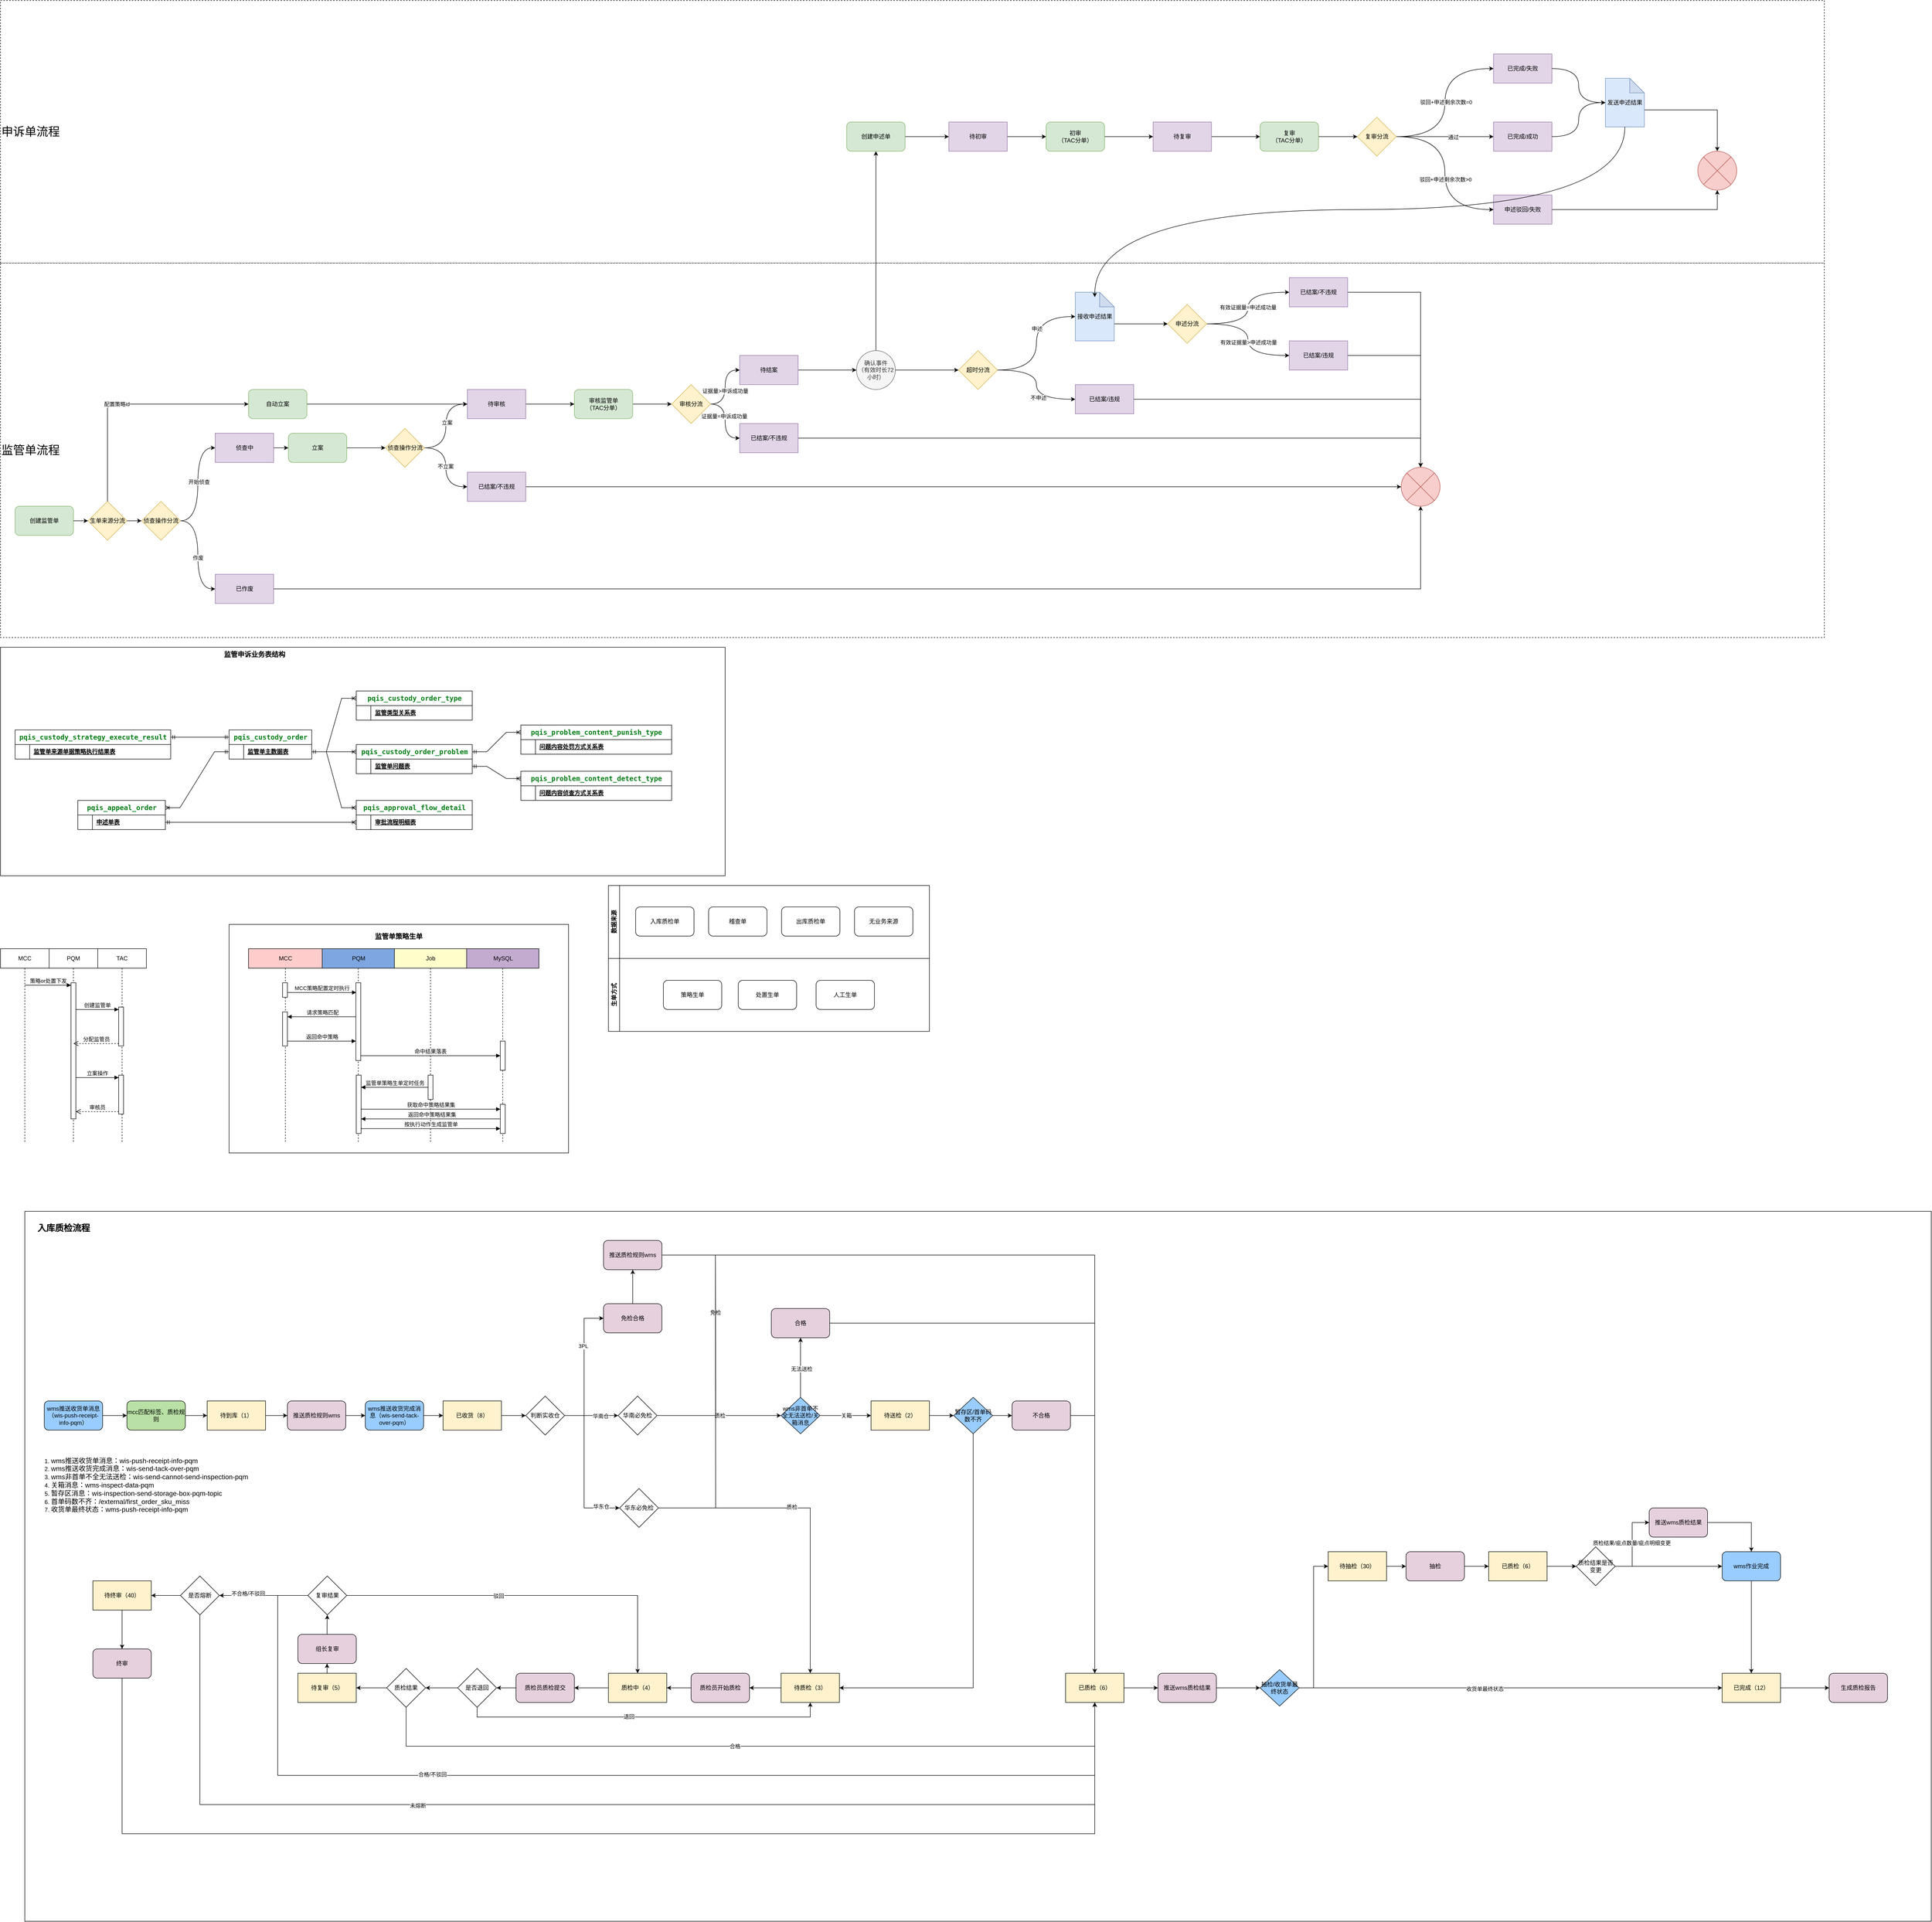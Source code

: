 <mxfile version="26.2.12">
  <diagram name="第 1 页" id="njTpoewNdy-Vw1TeN42H">
    <mxGraphModel dx="5546" dy="5828" grid="1" gridSize="10" guides="1" tooltips="1" connect="1" arrows="1" fold="1" page="1" pageScale="1" pageWidth="3300" pageHeight="4681" math="0" shadow="0">
      <root>
        <mxCell id="0" />
        <mxCell id="1" parent="0" />
        <mxCell id="ge9GeKbbKaDlYSlwU16K-106" value="" style="rounded=0;whiteSpace=wrap;html=1;" vertex="1" parent="1">
          <mxGeometry x="-40" y="-2000" width="3920" height="1460" as="geometry" />
        </mxCell>
        <mxCell id="MBfUcW-5TATtlzXj_Fss-33" value="" style="rounded=0;whiteSpace=wrap;html=1;" parent="1" vertex="1">
          <mxGeometry x="380" y="-2590" width="698" height="470" as="geometry" />
        </mxCell>
        <mxCell id="3NqC2g9XtEFXdPemZV3q-67" value="" style="rounded=0;whiteSpace=wrap;html=1;" parent="1" vertex="1">
          <mxGeometry x="-90" y="-3160" width="1490" height="470" as="geometry" />
        </mxCell>
        <mxCell id="2ctMV_hUpTNgIbvTVt2f-1" value="&lt;font style=&quot;font-size: 24px;&quot;&gt;申诉单流程&lt;/font&gt;" style="rounded=0;whiteSpace=wrap;html=1;dashed=1;align=left;" parent="1" vertex="1">
          <mxGeometry x="-90" y="-4490" width="3750" height="540" as="geometry" />
        </mxCell>
        <mxCell id="2ctMV_hUpTNgIbvTVt2f-2" value="&lt;font style=&quot;font-size: 24px;&quot;&gt;监管单流程&lt;/font&gt;" style="rounded=0;whiteSpace=wrap;html=1;dashed=1;align=left;" parent="1" vertex="1">
          <mxGeometry x="-90" y="-3950" width="3750" height="770" as="geometry" />
        </mxCell>
        <mxCell id="2ctMV_hUpTNgIbvTVt2f-3" value="创建监管单" style="rounded=1;whiteSpace=wrap;html=1;fillColor=#d5e8d4;strokeColor=#82b366;" parent="1" vertex="1">
          <mxGeometry x="-60" y="-3450" width="120" height="60" as="geometry" />
        </mxCell>
        <mxCell id="2ctMV_hUpTNgIbvTVt2f-4" style="edgeStyle=orthogonalEdgeStyle;rounded=0;orthogonalLoop=1;jettySize=auto;html=1;exitX=1;exitY=0.5;exitDx=0;exitDy=0;entryX=0;entryY=0.5;entryDx=0;entryDy=0;" parent="1" source="2ctMV_hUpTNgIbvTVt2f-3" target="3NqC2g9XtEFXdPemZV3q-1" edge="1">
          <mxGeometry relative="1" as="geometry">
            <mxPoint x="80" y="-3420" as="sourcePoint" />
          </mxGeometry>
        </mxCell>
        <mxCell id="2ctMV_hUpTNgIbvTVt2f-5" style="edgeStyle=orthogonalEdgeStyle;rounded=0;orthogonalLoop=1;jettySize=auto;html=1;exitX=1;exitY=0.5;exitDx=0;exitDy=0;entryX=0;entryY=0.5;entryDx=0;entryDy=0;curved=1;" parent="1" source="2ctMV_hUpTNgIbvTVt2f-9" target="2ctMV_hUpTNgIbvTVt2f-11" edge="1">
          <mxGeometry relative="1" as="geometry" />
        </mxCell>
        <mxCell id="2ctMV_hUpTNgIbvTVt2f-6" value="开始侦查" style="edgeLabel;html=1;align=center;verticalAlign=middle;resizable=0;points=[];" parent="2ctMV_hUpTNgIbvTVt2f-5" vertex="1" connectable="0">
          <mxGeometry x="0.053" y="-2" relative="1" as="geometry">
            <mxPoint as="offset" />
          </mxGeometry>
        </mxCell>
        <mxCell id="2ctMV_hUpTNgIbvTVt2f-7" style="edgeStyle=orthogonalEdgeStyle;rounded=0;orthogonalLoop=1;jettySize=auto;html=1;exitX=1;exitY=0.5;exitDx=0;exitDy=0;entryX=0;entryY=0.5;entryDx=0;entryDy=0;curved=1;" parent="1" source="2ctMV_hUpTNgIbvTVt2f-9" target="2ctMV_hUpTNgIbvTVt2f-13" edge="1">
          <mxGeometry relative="1" as="geometry" />
        </mxCell>
        <mxCell id="2ctMV_hUpTNgIbvTVt2f-8" value="作废" style="edgeLabel;html=1;align=center;verticalAlign=middle;resizable=0;points=[];" parent="2ctMV_hUpTNgIbvTVt2f-7" vertex="1" connectable="0">
          <mxGeometry x="0.053" relative="1" as="geometry">
            <mxPoint as="offset" />
          </mxGeometry>
        </mxCell>
        <mxCell id="2ctMV_hUpTNgIbvTVt2f-9" value="侦查操作分流" style="rhombus;whiteSpace=wrap;html=1;fillColor=#fff2cc;strokeColor=#d6b656;" parent="1" vertex="1">
          <mxGeometry x="200" y="-3460" width="80" height="80" as="geometry" />
        </mxCell>
        <mxCell id="2ctMV_hUpTNgIbvTVt2f-10" style="edgeStyle=orthogonalEdgeStyle;rounded=0;orthogonalLoop=1;jettySize=auto;html=1;exitX=1;exitY=0.5;exitDx=0;exitDy=0;entryX=0;entryY=0.5;entryDx=0;entryDy=0;" parent="1" source="2ctMV_hUpTNgIbvTVt2f-11" target="2ctMV_hUpTNgIbvTVt2f-15" edge="1">
          <mxGeometry relative="1" as="geometry" />
        </mxCell>
        <mxCell id="2ctMV_hUpTNgIbvTVt2f-11" value="侦查中" style="rounded=0;whiteSpace=wrap;html=1;fillColor=#e1d5e7;strokeColor=#9673a6;" parent="1" vertex="1">
          <mxGeometry x="351.5" y="-3600" width="120" height="60" as="geometry" />
        </mxCell>
        <mxCell id="2ctMV_hUpTNgIbvTVt2f-12" style="edgeStyle=orthogonalEdgeStyle;rounded=0;orthogonalLoop=1;jettySize=auto;html=1;exitX=1;exitY=0.5;exitDx=0;exitDy=0;entryX=0.5;entryY=1;entryDx=0;entryDy=0;" parent="1" source="2ctMV_hUpTNgIbvTVt2f-13" target="2ctMV_hUpTNgIbvTVt2f-21" edge="1">
          <mxGeometry relative="1" as="geometry">
            <mxPoint x="1440" y="-3400" as="targetPoint" />
          </mxGeometry>
        </mxCell>
        <mxCell id="2ctMV_hUpTNgIbvTVt2f-13" value="已作废" style="rounded=0;whiteSpace=wrap;html=1;fillColor=#e1d5e7;strokeColor=#9673a6;" parent="1" vertex="1">
          <mxGeometry x="351.5" y="-3310" width="120" height="60" as="geometry" />
        </mxCell>
        <mxCell id="2ctMV_hUpTNgIbvTVt2f-14" style="edgeStyle=orthogonalEdgeStyle;rounded=0;orthogonalLoop=1;jettySize=auto;html=1;exitX=1;exitY=0.5;exitDx=0;exitDy=0;entryX=0;entryY=0.5;entryDx=0;entryDy=0;" parent="1" source="2ctMV_hUpTNgIbvTVt2f-15" target="2ctMV_hUpTNgIbvTVt2f-20" edge="1">
          <mxGeometry relative="1" as="geometry" />
        </mxCell>
        <mxCell id="2ctMV_hUpTNgIbvTVt2f-15" value="立案" style="rounded=1;whiteSpace=wrap;html=1;fillColor=#d5e8d4;strokeColor=#82b366;" parent="1" vertex="1">
          <mxGeometry x="502" y="-3600" width="120" height="60" as="geometry" />
        </mxCell>
        <mxCell id="2ctMV_hUpTNgIbvTVt2f-16" style="edgeStyle=orthogonalEdgeStyle;rounded=0;orthogonalLoop=1;jettySize=auto;html=1;exitX=1;exitY=0.5;exitDx=0;exitDy=0;entryX=0;entryY=0.5;entryDx=0;entryDy=0;curved=1;" parent="1" source="2ctMV_hUpTNgIbvTVt2f-20" target="2ctMV_hUpTNgIbvTVt2f-23" edge="1">
          <mxGeometry relative="1" as="geometry" />
        </mxCell>
        <mxCell id="2ctMV_hUpTNgIbvTVt2f-17" value="立案" style="edgeLabel;html=1;align=center;verticalAlign=middle;resizable=0;points=[];" parent="2ctMV_hUpTNgIbvTVt2f-16" vertex="1" connectable="0">
          <mxGeometry x="0.079" y="-2" relative="1" as="geometry">
            <mxPoint as="offset" />
          </mxGeometry>
        </mxCell>
        <mxCell id="2ctMV_hUpTNgIbvTVt2f-18" style="edgeStyle=orthogonalEdgeStyle;rounded=0;orthogonalLoop=1;jettySize=auto;html=1;exitX=1;exitY=0.5;exitDx=0;exitDy=0;entryX=0;entryY=0.5;entryDx=0;entryDy=0;curved=1;" parent="1" source="2ctMV_hUpTNgIbvTVt2f-20" target="2ctMV_hUpTNgIbvTVt2f-25" edge="1">
          <mxGeometry relative="1" as="geometry" />
        </mxCell>
        <mxCell id="2ctMV_hUpTNgIbvTVt2f-19" value="不立案" style="edgeLabel;html=1;align=center;verticalAlign=middle;resizable=0;points=[];" parent="2ctMV_hUpTNgIbvTVt2f-18" vertex="1" connectable="0">
          <mxGeometry x="-0.035" y="-1" relative="1" as="geometry">
            <mxPoint as="offset" />
          </mxGeometry>
        </mxCell>
        <mxCell id="2ctMV_hUpTNgIbvTVt2f-20" value="侦查操作分流" style="rhombus;whiteSpace=wrap;html=1;fillColor=#fff2cc;strokeColor=#d6b656;" parent="1" vertex="1">
          <mxGeometry x="701.5" y="-3610" width="80" height="80" as="geometry" />
        </mxCell>
        <mxCell id="2ctMV_hUpTNgIbvTVt2f-21" value="" style="shape=sumEllipse;perimeter=ellipsePerimeter;whiteSpace=wrap;html=1;backgroundOutline=1;fillColor=#f8cecc;strokeColor=#b85450;" parent="1" vertex="1">
          <mxGeometry x="2790" y="-3530" width="80" height="80" as="geometry" />
        </mxCell>
        <mxCell id="2ctMV_hUpTNgIbvTVt2f-22" style="edgeStyle=orthogonalEdgeStyle;rounded=0;orthogonalLoop=1;jettySize=auto;html=1;exitX=1;exitY=0.5;exitDx=0;exitDy=0;" parent="1" source="2ctMV_hUpTNgIbvTVt2f-23" target="2ctMV_hUpTNgIbvTVt2f-27" edge="1">
          <mxGeometry relative="1" as="geometry" />
        </mxCell>
        <mxCell id="2ctMV_hUpTNgIbvTVt2f-23" value="待审核" style="rounded=0;whiteSpace=wrap;html=1;fillColor=#e1d5e7;strokeColor=#9673a6;" parent="1" vertex="1">
          <mxGeometry x="870" y="-3690" width="120" height="60" as="geometry" />
        </mxCell>
        <mxCell id="2ctMV_hUpTNgIbvTVt2f-24" style="edgeStyle=orthogonalEdgeStyle;rounded=0;orthogonalLoop=1;jettySize=auto;html=1;exitX=1;exitY=0.5;exitDx=0;exitDy=0;entryX=0;entryY=0.5;entryDx=0;entryDy=0;" parent="1" source="2ctMV_hUpTNgIbvTVt2f-25" target="2ctMV_hUpTNgIbvTVt2f-21" edge="1">
          <mxGeometry relative="1" as="geometry" />
        </mxCell>
        <mxCell id="2ctMV_hUpTNgIbvTVt2f-25" value="已结案/不违规" style="rounded=0;whiteSpace=wrap;html=1;fillColor=#e1d5e7;strokeColor=#9673a6;" parent="1" vertex="1">
          <mxGeometry x="870" y="-3520" width="120" height="60" as="geometry" />
        </mxCell>
        <mxCell id="2ctMV_hUpTNgIbvTVt2f-26" style="edgeStyle=orthogonalEdgeStyle;rounded=0;orthogonalLoop=1;jettySize=auto;html=1;exitX=1;exitY=0.5;exitDx=0;exitDy=0;entryX=0;entryY=0.5;entryDx=0;entryDy=0;" parent="1" source="2ctMV_hUpTNgIbvTVt2f-27" target="2ctMV_hUpTNgIbvTVt2f-32" edge="1">
          <mxGeometry relative="1" as="geometry" />
        </mxCell>
        <mxCell id="2ctMV_hUpTNgIbvTVt2f-27" value="审核监管单&lt;div&gt;（TAC分单）&lt;/div&gt;" style="rounded=1;whiteSpace=wrap;html=1;fillColor=#d5e8d4;strokeColor=#82b366;" parent="1" vertex="1">
          <mxGeometry x="1090" y="-3690" width="120" height="60" as="geometry" />
        </mxCell>
        <mxCell id="2ctMV_hUpTNgIbvTVt2f-28" style="edgeStyle=orthogonalEdgeStyle;rounded=0;orthogonalLoop=1;jettySize=auto;html=1;exitX=1;exitY=0.5;exitDx=0;exitDy=0;entryX=0;entryY=0.5;entryDx=0;entryDy=0;curved=1;" parent="1" source="2ctMV_hUpTNgIbvTVt2f-32" target="2ctMV_hUpTNgIbvTVt2f-36" edge="1">
          <mxGeometry relative="1" as="geometry" />
        </mxCell>
        <mxCell id="2ctMV_hUpTNgIbvTVt2f-29" value="证据量=申诉成功量" style="edgeLabel;html=1;align=center;verticalAlign=middle;resizable=0;points=[];" parent="2ctMV_hUpTNgIbvTVt2f-28" vertex="1" connectable="0">
          <mxGeometry x="-0.162" y="-2" relative="1" as="geometry">
            <mxPoint as="offset" />
          </mxGeometry>
        </mxCell>
        <mxCell id="2ctMV_hUpTNgIbvTVt2f-30" style="edgeStyle=orthogonalEdgeStyle;rounded=0;orthogonalLoop=1;jettySize=auto;html=1;exitX=1;exitY=0.5;exitDx=0;exitDy=0;entryX=0;entryY=0.5;entryDx=0;entryDy=0;curved=1;" parent="1" source="2ctMV_hUpTNgIbvTVt2f-32" target="2ctMV_hUpTNgIbvTVt2f-34" edge="1">
          <mxGeometry relative="1" as="geometry" />
        </mxCell>
        <mxCell id="2ctMV_hUpTNgIbvTVt2f-31" value="证据量&amp;gt;申诉成功量" style="edgeLabel;html=1;align=center;verticalAlign=middle;resizable=0;points=[];" parent="2ctMV_hUpTNgIbvTVt2f-30" vertex="1" connectable="0">
          <mxGeometry x="-0.1" relative="1" as="geometry">
            <mxPoint y="1" as="offset" />
          </mxGeometry>
        </mxCell>
        <mxCell id="2ctMV_hUpTNgIbvTVt2f-32" value="审核分流" style="rhombus;whiteSpace=wrap;html=1;fillColor=#fff2cc;strokeColor=#d6b656;" parent="1" vertex="1">
          <mxGeometry x="1290" y="-3700" width="80" height="80" as="geometry" />
        </mxCell>
        <mxCell id="2ctMV_hUpTNgIbvTVt2f-33" style="edgeStyle=orthogonalEdgeStyle;rounded=0;orthogonalLoop=1;jettySize=auto;html=1;exitX=1;exitY=0.5;exitDx=0;exitDy=0;entryX=0;entryY=0.5;entryDx=0;entryDy=0;" parent="1" source="2ctMV_hUpTNgIbvTVt2f-34" target="2ctMV_hUpTNgIbvTVt2f-41" edge="1">
          <mxGeometry relative="1" as="geometry" />
        </mxCell>
        <mxCell id="2ctMV_hUpTNgIbvTVt2f-34" value="待结案" style="rounded=0;whiteSpace=wrap;html=1;fillColor=#e1d5e7;strokeColor=#9673a6;" parent="1" vertex="1">
          <mxGeometry x="1430" y="-3760" width="120" height="60" as="geometry" />
        </mxCell>
        <mxCell id="2ctMV_hUpTNgIbvTVt2f-35" style="edgeStyle=orthogonalEdgeStyle;rounded=0;orthogonalLoop=1;jettySize=auto;html=1;exitX=1;exitY=0.5;exitDx=0;exitDy=0;entryX=0.5;entryY=0;entryDx=0;entryDy=0;" parent="1" source="2ctMV_hUpTNgIbvTVt2f-36" target="2ctMV_hUpTNgIbvTVt2f-21" edge="1">
          <mxGeometry relative="1" as="geometry" />
        </mxCell>
        <mxCell id="2ctMV_hUpTNgIbvTVt2f-36" value="已结案/不违规" style="rounded=0;whiteSpace=wrap;html=1;fillColor=#e1d5e7;strokeColor=#9673a6;" parent="1" vertex="1">
          <mxGeometry x="1430" y="-3620" width="120" height="60" as="geometry" />
        </mxCell>
        <mxCell id="2ctMV_hUpTNgIbvTVt2f-37" style="edgeStyle=orthogonalEdgeStyle;rounded=0;orthogonalLoop=1;jettySize=auto;html=1;exitX=0;exitY=0;exitDx=80;exitDy=65;exitPerimeter=0;entryX=0;entryY=0.5;entryDx=0;entryDy=0;" parent="1" source="2ctMV_hUpTNgIbvTVt2f-38" target="2ctMV_hUpTNgIbvTVt2f-53" edge="1">
          <mxGeometry relative="1" as="geometry" />
        </mxCell>
        <mxCell id="2ctMV_hUpTNgIbvTVt2f-38" value="接收申述结果" style="shape=note;whiteSpace=wrap;html=1;backgroundOutline=1;darkOpacity=0.05;fillColor=#dae8fc;strokeColor=#6c8ebf;" parent="1" vertex="1">
          <mxGeometry x="2120" y="-3890" width="80" height="100" as="geometry" />
        </mxCell>
        <mxCell id="2ctMV_hUpTNgIbvTVt2f-39" style="edgeStyle=orthogonalEdgeStyle;rounded=0;orthogonalLoop=1;jettySize=auto;html=1;exitX=1;exitY=0.5;exitDx=0;exitDy=0;entryX=0;entryY=0.5;entryDx=0;entryDy=0;" parent="1" source="2ctMV_hUpTNgIbvTVt2f-41" target="2ctMV_hUpTNgIbvTVt2f-44" edge="1">
          <mxGeometry relative="1" as="geometry" />
        </mxCell>
        <mxCell id="2ctMV_hUpTNgIbvTVt2f-40" style="edgeStyle=orthogonalEdgeStyle;rounded=0;orthogonalLoop=1;jettySize=auto;html=1;exitX=0.5;exitY=0;exitDx=0;exitDy=0;entryX=0.5;entryY=1;entryDx=0;entryDy=0;" parent="1" source="2ctMV_hUpTNgIbvTVt2f-41" target="2ctMV_hUpTNgIbvTVt2f-59" edge="1">
          <mxGeometry relative="1" as="geometry" />
        </mxCell>
        <mxCell id="2ctMV_hUpTNgIbvTVt2f-41" value="确认事件&lt;div&gt;（有效时长72小时）&lt;/div&gt;" style="ellipse;whiteSpace=wrap;html=1;aspect=fixed;fillColor=#f5f5f5;fontColor=#333333;strokeColor=#666666;" parent="1" vertex="1">
          <mxGeometry x="1670" y="-3770" width="80" height="80" as="geometry" />
        </mxCell>
        <mxCell id="2ctMV_hUpTNgIbvTVt2f-42" style="edgeStyle=orthogonalEdgeStyle;rounded=0;orthogonalLoop=1;jettySize=auto;html=1;exitX=1;exitY=0.5;exitDx=0;exitDy=0;entryX=0;entryY=0.5;entryDx=0;entryDy=0;curved=1;" parent="1" source="2ctMV_hUpTNgIbvTVt2f-44" target="2ctMV_hUpTNgIbvTVt2f-48" edge="1">
          <mxGeometry relative="1" as="geometry" />
        </mxCell>
        <mxCell id="2ctMV_hUpTNgIbvTVt2f-43" value="不申述" style="edgeLabel;html=1;align=center;verticalAlign=middle;resizable=0;points=[];" parent="2ctMV_hUpTNgIbvTVt2f-42" vertex="1" connectable="0">
          <mxGeometry x="0.233" y="4" relative="1" as="geometry">
            <mxPoint y="1" as="offset" />
          </mxGeometry>
        </mxCell>
        <mxCell id="2ctMV_hUpTNgIbvTVt2f-44" value="超时分流" style="rhombus;whiteSpace=wrap;html=1;fillColor=#fff2cc;strokeColor=#d6b656;" parent="1" vertex="1">
          <mxGeometry x="1880" y="-3770" width="80" height="80" as="geometry" />
        </mxCell>
        <mxCell id="2ctMV_hUpTNgIbvTVt2f-45" style="edgeStyle=orthogonalEdgeStyle;rounded=0;orthogonalLoop=1;jettySize=auto;html=1;exitX=1;exitY=0.5;exitDx=0;exitDy=0;entryX=0;entryY=0.5;entryDx=0;entryDy=0;entryPerimeter=0;curved=1;" parent="1" source="2ctMV_hUpTNgIbvTVt2f-44" target="2ctMV_hUpTNgIbvTVt2f-38" edge="1">
          <mxGeometry relative="1" as="geometry" />
        </mxCell>
        <mxCell id="2ctMV_hUpTNgIbvTVt2f-46" value="申述" style="edgeLabel;html=1;align=center;verticalAlign=middle;resizable=0;points=[];" parent="2ctMV_hUpTNgIbvTVt2f-45" vertex="1" connectable="0">
          <mxGeometry x="0.229" y="-1" relative="1" as="geometry">
            <mxPoint y="1" as="offset" />
          </mxGeometry>
        </mxCell>
        <mxCell id="2ctMV_hUpTNgIbvTVt2f-47" style="edgeStyle=orthogonalEdgeStyle;rounded=0;orthogonalLoop=1;jettySize=auto;html=1;exitX=1;exitY=0.5;exitDx=0;exitDy=0;entryX=0.5;entryY=0;entryDx=0;entryDy=0;" parent="1" source="2ctMV_hUpTNgIbvTVt2f-48" target="2ctMV_hUpTNgIbvTVt2f-21" edge="1">
          <mxGeometry relative="1" as="geometry" />
        </mxCell>
        <mxCell id="2ctMV_hUpTNgIbvTVt2f-48" value="已结案/违规" style="rounded=0;whiteSpace=wrap;html=1;fillColor=#e1d5e7;strokeColor=#9673a6;" parent="1" vertex="1">
          <mxGeometry x="2120" y="-3700" width="120" height="60" as="geometry" />
        </mxCell>
        <mxCell id="2ctMV_hUpTNgIbvTVt2f-49" style="edgeStyle=orthogonalEdgeStyle;rounded=0;orthogonalLoop=1;jettySize=auto;html=1;exitX=1;exitY=0.5;exitDx=0;exitDy=0;entryX=0;entryY=0.5;entryDx=0;entryDy=0;curved=1;" parent="1" source="2ctMV_hUpTNgIbvTVt2f-53" target="2ctMV_hUpTNgIbvTVt2f-55" edge="1">
          <mxGeometry relative="1" as="geometry" />
        </mxCell>
        <mxCell id="2ctMV_hUpTNgIbvTVt2f-50" value="有效证据量=申述成功量" style="edgeLabel;html=1;align=center;verticalAlign=middle;resizable=0;points=[];" parent="2ctMV_hUpTNgIbvTVt2f-49" vertex="1" connectable="0">
          <mxGeometry x="0.018" relative="1" as="geometry">
            <mxPoint as="offset" />
          </mxGeometry>
        </mxCell>
        <mxCell id="2ctMV_hUpTNgIbvTVt2f-51" style="edgeStyle=orthogonalEdgeStyle;rounded=0;orthogonalLoop=1;jettySize=auto;html=1;exitX=1;exitY=0.5;exitDx=0;exitDy=0;entryX=0;entryY=0.5;entryDx=0;entryDy=0;curved=1;" parent="1" source="2ctMV_hUpTNgIbvTVt2f-53" target="2ctMV_hUpTNgIbvTVt2f-57" edge="1">
          <mxGeometry relative="1" as="geometry" />
        </mxCell>
        <mxCell id="2ctMV_hUpTNgIbvTVt2f-52" value="有效证据量&amp;gt;申述成功量" style="edgeLabel;html=1;align=center;verticalAlign=middle;resizable=0;points=[];" parent="2ctMV_hUpTNgIbvTVt2f-51" vertex="1" connectable="0">
          <mxGeometry x="0.048" y="1" relative="1" as="geometry">
            <mxPoint as="offset" />
          </mxGeometry>
        </mxCell>
        <mxCell id="2ctMV_hUpTNgIbvTVt2f-53" value="申述分流" style="rhombus;whiteSpace=wrap;html=1;fillColor=#fff2cc;strokeColor=#d6b656;" parent="1" vertex="1">
          <mxGeometry x="2310" y="-3865" width="80" height="80" as="geometry" />
        </mxCell>
        <mxCell id="2ctMV_hUpTNgIbvTVt2f-54" style="edgeStyle=orthogonalEdgeStyle;rounded=0;orthogonalLoop=1;jettySize=auto;html=1;exitX=1;exitY=0.5;exitDx=0;exitDy=0;entryX=0.5;entryY=0;entryDx=0;entryDy=0;" parent="1" source="2ctMV_hUpTNgIbvTVt2f-55" target="2ctMV_hUpTNgIbvTVt2f-21" edge="1">
          <mxGeometry relative="1" as="geometry" />
        </mxCell>
        <mxCell id="2ctMV_hUpTNgIbvTVt2f-55" value="已结案/不违规" style="rounded=0;whiteSpace=wrap;html=1;fillColor=#e1d5e7;strokeColor=#9673a6;" parent="1" vertex="1">
          <mxGeometry x="2560" y="-3920" width="120" height="60" as="geometry" />
        </mxCell>
        <mxCell id="2ctMV_hUpTNgIbvTVt2f-56" style="edgeStyle=orthogonalEdgeStyle;rounded=0;orthogonalLoop=1;jettySize=auto;html=1;exitX=1;exitY=0.5;exitDx=0;exitDy=0;entryX=0.5;entryY=0;entryDx=0;entryDy=0;" parent="1" source="2ctMV_hUpTNgIbvTVt2f-57" target="2ctMV_hUpTNgIbvTVt2f-21" edge="1">
          <mxGeometry relative="1" as="geometry" />
        </mxCell>
        <mxCell id="2ctMV_hUpTNgIbvTVt2f-57" value="已结案/违规" style="rounded=0;whiteSpace=wrap;html=1;fillColor=#e1d5e7;strokeColor=#9673a6;" parent="1" vertex="1">
          <mxGeometry x="2560" y="-3790" width="120" height="60" as="geometry" />
        </mxCell>
        <mxCell id="2ctMV_hUpTNgIbvTVt2f-58" style="edgeStyle=orthogonalEdgeStyle;rounded=0;orthogonalLoop=1;jettySize=auto;html=1;exitX=1;exitY=0.5;exitDx=0;exitDy=0;entryX=0;entryY=0.5;entryDx=0;entryDy=0;" parent="1" source="2ctMV_hUpTNgIbvTVt2f-59" target="2ctMV_hUpTNgIbvTVt2f-63" edge="1">
          <mxGeometry relative="1" as="geometry" />
        </mxCell>
        <mxCell id="2ctMV_hUpTNgIbvTVt2f-59" value="创建申述单" style="rounded=1;whiteSpace=wrap;html=1;fillColor=#d5e8d4;strokeColor=#82b366;" parent="1" vertex="1">
          <mxGeometry x="1650" y="-4240" width="120" height="60" as="geometry" />
        </mxCell>
        <mxCell id="2ctMV_hUpTNgIbvTVt2f-60" style="edgeStyle=orthogonalEdgeStyle;rounded=0;orthogonalLoop=1;jettySize=auto;html=1;exitX=1;exitY=0.5;exitDx=0;exitDy=0;entryX=0;entryY=0.5;entryDx=0;entryDy=0;" parent="1" source="2ctMV_hUpTNgIbvTVt2f-61" target="2ctMV_hUpTNgIbvTVt2f-65" edge="1">
          <mxGeometry relative="1" as="geometry" />
        </mxCell>
        <mxCell id="2ctMV_hUpTNgIbvTVt2f-61" value="初审&lt;br&gt;（TAC分单）" style="rounded=1;whiteSpace=wrap;html=1;fillColor=#d5e8d4;strokeColor=#82b366;" parent="1" vertex="1">
          <mxGeometry x="2060" y="-4240" width="120" height="60" as="geometry" />
        </mxCell>
        <mxCell id="2ctMV_hUpTNgIbvTVt2f-62" style="edgeStyle=orthogonalEdgeStyle;rounded=0;orthogonalLoop=1;jettySize=auto;html=1;exitX=1;exitY=0.5;exitDx=0;exitDy=0;entryX=0;entryY=0.5;entryDx=0;entryDy=0;" parent="1" source="2ctMV_hUpTNgIbvTVt2f-63" target="2ctMV_hUpTNgIbvTVt2f-61" edge="1">
          <mxGeometry relative="1" as="geometry" />
        </mxCell>
        <mxCell id="2ctMV_hUpTNgIbvTVt2f-63" value="待初审" style="rounded=0;whiteSpace=wrap;html=1;fillColor=#e1d5e7;strokeColor=#9673a6;" parent="1" vertex="1">
          <mxGeometry x="1860" y="-4240" width="120" height="60" as="geometry" />
        </mxCell>
        <mxCell id="2ctMV_hUpTNgIbvTVt2f-64" style="edgeStyle=orthogonalEdgeStyle;rounded=0;orthogonalLoop=1;jettySize=auto;html=1;exitX=1;exitY=0.5;exitDx=0;exitDy=0;entryX=0;entryY=0.5;entryDx=0;entryDy=0;" parent="1" source="2ctMV_hUpTNgIbvTVt2f-65" target="2ctMV_hUpTNgIbvTVt2f-67" edge="1">
          <mxGeometry relative="1" as="geometry" />
        </mxCell>
        <mxCell id="2ctMV_hUpTNgIbvTVt2f-65" value="待复审" style="rounded=0;whiteSpace=wrap;html=1;fillColor=#e1d5e7;strokeColor=#9673a6;" parent="1" vertex="1">
          <mxGeometry x="2280" y="-4240" width="120" height="60" as="geometry" />
        </mxCell>
        <mxCell id="2ctMV_hUpTNgIbvTVt2f-66" style="edgeStyle=orthogonalEdgeStyle;rounded=0;orthogonalLoop=1;jettySize=auto;html=1;exitX=1;exitY=0.5;exitDx=0;exitDy=0;" parent="1" source="2ctMV_hUpTNgIbvTVt2f-67" target="2ctMV_hUpTNgIbvTVt2f-74" edge="1">
          <mxGeometry relative="1" as="geometry" />
        </mxCell>
        <mxCell id="2ctMV_hUpTNgIbvTVt2f-67" value="复审&lt;div&gt;（TAC分单）&lt;/div&gt;" style="rounded=1;whiteSpace=wrap;html=1;fillColor=#d5e8d4;strokeColor=#82b366;" parent="1" vertex="1">
          <mxGeometry x="2500" y="-4240" width="120" height="60" as="geometry" />
        </mxCell>
        <mxCell id="2ctMV_hUpTNgIbvTVt2f-68" style="edgeStyle=orthogonalEdgeStyle;rounded=0;orthogonalLoop=1;jettySize=auto;html=1;exitX=1;exitY=0.5;exitDx=0;exitDy=0;entryX=0;entryY=0.5;entryDx=0;entryDy=0;curved=1;" parent="1" source="2ctMV_hUpTNgIbvTVt2f-74" target="2ctMV_hUpTNgIbvTVt2f-75" edge="1">
          <mxGeometry relative="1" as="geometry" />
        </mxCell>
        <mxCell id="2ctMV_hUpTNgIbvTVt2f-69" value="驳回+申述剩余次数=0" style="edgeLabel;html=1;align=center;verticalAlign=middle;resizable=0;points=[];" parent="2ctMV_hUpTNgIbvTVt2f-68" vertex="1" connectable="0">
          <mxGeometry x="0.009" y="-2" relative="1" as="geometry">
            <mxPoint as="offset" />
          </mxGeometry>
        </mxCell>
        <mxCell id="2ctMV_hUpTNgIbvTVt2f-70" style="edgeStyle=orthogonalEdgeStyle;rounded=0;orthogonalLoop=1;jettySize=auto;html=1;exitX=1;exitY=0.5;exitDx=0;exitDy=0;entryX=0;entryY=0.5;entryDx=0;entryDy=0;" parent="1" source="2ctMV_hUpTNgIbvTVt2f-74" target="2ctMV_hUpTNgIbvTVt2f-76" edge="1">
          <mxGeometry relative="1" as="geometry" />
        </mxCell>
        <mxCell id="2ctMV_hUpTNgIbvTVt2f-71" value="通过" style="edgeLabel;html=1;align=center;verticalAlign=middle;resizable=0;points=[];" parent="2ctMV_hUpTNgIbvTVt2f-70" vertex="1" connectable="0">
          <mxGeometry x="0.17" relative="1" as="geometry">
            <mxPoint y="1" as="offset" />
          </mxGeometry>
        </mxCell>
        <mxCell id="2ctMV_hUpTNgIbvTVt2f-72" style="edgeStyle=orthogonalEdgeStyle;rounded=0;orthogonalLoop=1;jettySize=auto;html=1;exitX=1;exitY=0.5;exitDx=0;exitDy=0;entryX=0;entryY=0.5;entryDx=0;entryDy=0;curved=1;" parent="1" source="2ctMV_hUpTNgIbvTVt2f-74" target="2ctMV_hUpTNgIbvTVt2f-78" edge="1">
          <mxGeometry relative="1" as="geometry" />
        </mxCell>
        <mxCell id="2ctMV_hUpTNgIbvTVt2f-73" value="驳回+申述剩余次数&amp;gt;0" style="edgeLabel;html=1;align=center;verticalAlign=middle;resizable=0;points=[];" parent="2ctMV_hUpTNgIbvTVt2f-72" vertex="1" connectable="0">
          <mxGeometry x="0.066" y="1" relative="1" as="geometry">
            <mxPoint y="1" as="offset" />
          </mxGeometry>
        </mxCell>
        <mxCell id="2ctMV_hUpTNgIbvTVt2f-74" value="复审分流" style="rhombus;whiteSpace=wrap;html=1;fillColor=#fff2cc;strokeColor=#d6b656;" parent="1" vertex="1">
          <mxGeometry x="2700" y="-4250" width="80" height="80" as="geometry" />
        </mxCell>
        <mxCell id="2ctMV_hUpTNgIbvTVt2f-75" value="已完成/失败" style="rounded=0;whiteSpace=wrap;html=1;fillColor=#e1d5e7;strokeColor=#9673a6;" parent="1" vertex="1">
          <mxGeometry x="2980" y="-4380" width="120" height="60" as="geometry" />
        </mxCell>
        <mxCell id="2ctMV_hUpTNgIbvTVt2f-76" value="已完成/成功" style="rounded=0;whiteSpace=wrap;html=1;fillColor=#e1d5e7;strokeColor=#9673a6;" parent="1" vertex="1">
          <mxGeometry x="2980" y="-4240" width="120" height="60" as="geometry" />
        </mxCell>
        <mxCell id="2ctMV_hUpTNgIbvTVt2f-77" style="edgeStyle=orthogonalEdgeStyle;rounded=0;orthogonalLoop=1;jettySize=auto;html=1;exitX=1;exitY=0.5;exitDx=0;exitDy=0;entryX=0.5;entryY=1;entryDx=0;entryDy=0;" parent="1" source="2ctMV_hUpTNgIbvTVt2f-78" target="2ctMV_hUpTNgIbvTVt2f-83" edge="1">
          <mxGeometry relative="1" as="geometry" />
        </mxCell>
        <mxCell id="2ctMV_hUpTNgIbvTVt2f-78" value="申述驳回/失败" style="rounded=0;whiteSpace=wrap;html=1;fillColor=#e1d5e7;strokeColor=#9673a6;" parent="1" vertex="1">
          <mxGeometry x="2980" y="-4090" width="120" height="60" as="geometry" />
        </mxCell>
        <mxCell id="2ctMV_hUpTNgIbvTVt2f-79" style="edgeStyle=orthogonalEdgeStyle;rounded=0;orthogonalLoop=1;jettySize=auto;html=1;exitX=0;exitY=0;exitDx=80;exitDy=65;exitPerimeter=0;entryX=0.5;entryY=0;entryDx=0;entryDy=0;" parent="1" source="2ctMV_hUpTNgIbvTVt2f-80" target="2ctMV_hUpTNgIbvTVt2f-83" edge="1">
          <mxGeometry relative="1" as="geometry" />
        </mxCell>
        <mxCell id="2ctMV_hUpTNgIbvTVt2f-80" value="发送申述结果" style="shape=note;whiteSpace=wrap;html=1;backgroundOutline=1;darkOpacity=0.05;fillColor=#dae8fc;strokeColor=#6c8ebf;" parent="1" vertex="1">
          <mxGeometry x="3210" y="-4330" width="80" height="100" as="geometry" />
        </mxCell>
        <mxCell id="2ctMV_hUpTNgIbvTVt2f-81" style="edgeStyle=orthogonalEdgeStyle;rounded=0;orthogonalLoop=1;jettySize=auto;html=1;exitX=1;exitY=0.5;exitDx=0;exitDy=0;entryX=0;entryY=0.5;entryDx=0;entryDy=0;entryPerimeter=0;curved=1;" parent="1" source="2ctMV_hUpTNgIbvTVt2f-75" target="2ctMV_hUpTNgIbvTVt2f-80" edge="1">
          <mxGeometry relative="1" as="geometry" />
        </mxCell>
        <mxCell id="2ctMV_hUpTNgIbvTVt2f-82" style="edgeStyle=orthogonalEdgeStyle;rounded=0;orthogonalLoop=1;jettySize=auto;html=1;exitX=1;exitY=0.5;exitDx=0;exitDy=0;entryX=0;entryY=0.5;entryDx=0;entryDy=0;entryPerimeter=0;curved=1;" parent="1" source="2ctMV_hUpTNgIbvTVt2f-76" target="2ctMV_hUpTNgIbvTVt2f-80" edge="1">
          <mxGeometry relative="1" as="geometry" />
        </mxCell>
        <mxCell id="2ctMV_hUpTNgIbvTVt2f-83" value="" style="shape=sumEllipse;perimeter=ellipsePerimeter;whiteSpace=wrap;html=1;backgroundOutline=1;fillColor=#f8cecc;strokeColor=#b85450;" parent="1" vertex="1">
          <mxGeometry x="3400" y="-4180" width="80" height="80" as="geometry" />
        </mxCell>
        <mxCell id="2ctMV_hUpTNgIbvTVt2f-84" style="edgeStyle=orthogonalEdgeStyle;rounded=0;orthogonalLoop=1;jettySize=auto;html=1;exitX=0.5;exitY=1;exitDx=0;exitDy=0;exitPerimeter=0;entryX=0.5;entryY=0.1;entryDx=0;entryDy=0;entryPerimeter=0;curved=1;" parent="1" source="2ctMV_hUpTNgIbvTVt2f-80" target="2ctMV_hUpTNgIbvTVt2f-38" edge="1">
          <mxGeometry relative="1" as="geometry" />
        </mxCell>
        <mxCell id="iF9A9jj1l0Twum9n6Ebi-5" value="数据来源" style="swimlane;horizontal=0;whiteSpace=wrap;html=1;" parent="1" vertex="1">
          <mxGeometry x="1160" y="-2670" width="660" height="150" as="geometry">
            <mxRectangle x="-60" y="-2920" width="40" height="80" as="alternateBounds" />
          </mxGeometry>
        </mxCell>
        <mxCell id="iF9A9jj1l0Twum9n6Ebi-1" value="入库质检单" style="rounded=1;whiteSpace=wrap;html=1;" parent="iF9A9jj1l0Twum9n6Ebi-5" vertex="1">
          <mxGeometry x="56" y="44" width="120" height="60" as="geometry" />
        </mxCell>
        <mxCell id="iF9A9jj1l0Twum9n6Ebi-2" value="稽查单" style="rounded=1;whiteSpace=wrap;html=1;" parent="iF9A9jj1l0Twum9n6Ebi-5" vertex="1">
          <mxGeometry x="206" y="44" width="120" height="60" as="geometry" />
        </mxCell>
        <mxCell id="iF9A9jj1l0Twum9n6Ebi-3" value="出库质检单" style="rounded=1;whiteSpace=wrap;html=1;" parent="iF9A9jj1l0Twum9n6Ebi-5" vertex="1">
          <mxGeometry x="356" y="44" width="120" height="60" as="geometry" />
        </mxCell>
        <mxCell id="iF9A9jj1l0Twum9n6Ebi-4" value="无业务来源" style="rounded=1;whiteSpace=wrap;html=1;" parent="iF9A9jj1l0Twum9n6Ebi-5" vertex="1">
          <mxGeometry x="506" y="44" width="120" height="60" as="geometry" />
        </mxCell>
        <mxCell id="iF9A9jj1l0Twum9n6Ebi-9" value="生单方式" style="swimlane;horizontal=0;whiteSpace=wrap;html=1;" parent="1" vertex="1">
          <mxGeometry x="1160" y="-2520" width="660" height="150" as="geometry">
            <mxRectangle x="-60" y="-2920" width="40" height="80" as="alternateBounds" />
          </mxGeometry>
        </mxCell>
        <mxCell id="iF9A9jj1l0Twum9n6Ebi-6" value="策略生单" style="rounded=1;whiteSpace=wrap;html=1;" parent="iF9A9jj1l0Twum9n6Ebi-9" vertex="1">
          <mxGeometry x="113" y="45" width="120" height="60" as="geometry" />
        </mxCell>
        <mxCell id="iF9A9jj1l0Twum9n6Ebi-7" value="处置生单" style="rounded=1;whiteSpace=wrap;html=1;" parent="iF9A9jj1l0Twum9n6Ebi-9" vertex="1">
          <mxGeometry x="267" y="45" width="120" height="60" as="geometry" />
        </mxCell>
        <mxCell id="iF9A9jj1l0Twum9n6Ebi-8" value="人工生单" style="rounded=1;whiteSpace=wrap;html=1;" parent="iF9A9jj1l0Twum9n6Ebi-9" vertex="1">
          <mxGeometry x="427" y="45" width="120" height="60" as="geometry" />
        </mxCell>
        <mxCell id="3NqC2g9XtEFXdPemZV3q-2" style="edgeStyle=orthogonalEdgeStyle;rounded=0;orthogonalLoop=1;jettySize=auto;html=1;exitX=1;exitY=0.5;exitDx=0;exitDy=0;entryX=0;entryY=0.5;entryDx=0;entryDy=0;" parent="1" source="3NqC2g9XtEFXdPemZV3q-1" target="2ctMV_hUpTNgIbvTVt2f-9" edge="1">
          <mxGeometry relative="1" as="geometry" />
        </mxCell>
        <mxCell id="3NqC2g9XtEFXdPemZV3q-3" style="edgeStyle=orthogonalEdgeStyle;rounded=0;orthogonalLoop=1;jettySize=auto;html=1;exitX=1;exitY=0.5;exitDx=0;exitDy=0;entryX=0;entryY=0.5;entryDx=0;entryDy=0;" parent="1" source="3NqC2g9XtEFXdPemZV3q-5" target="2ctMV_hUpTNgIbvTVt2f-23" edge="1">
          <mxGeometry relative="1" as="geometry" />
        </mxCell>
        <mxCell id="3NqC2g9XtEFXdPemZV3q-1" value="生单来源分流" style="rhombus;whiteSpace=wrap;html=1;fillColor=#fff2cc;strokeColor=#d6b656;" parent="1" vertex="1">
          <mxGeometry x="90" y="-3460" width="80" height="80" as="geometry" />
        </mxCell>
        <mxCell id="3NqC2g9XtEFXdPemZV3q-6" value="" style="edgeStyle=orthogonalEdgeStyle;rounded=0;orthogonalLoop=1;jettySize=auto;html=1;exitX=0.5;exitY=0;exitDx=0;exitDy=0;entryX=0;entryY=0.5;entryDx=0;entryDy=0;" parent="1" source="3NqC2g9XtEFXdPemZV3q-1" target="3NqC2g9XtEFXdPemZV3q-5" edge="1">
          <mxGeometry relative="1" as="geometry">
            <mxPoint x="130" y="-3460" as="sourcePoint" />
            <mxPoint x="870" y="-3660" as="targetPoint" />
          </mxGeometry>
        </mxCell>
        <mxCell id="3NqC2g9XtEFXdPemZV3q-7" value="配置策略id" style="edgeLabel;html=1;align=center;verticalAlign=middle;resizable=0;points=[];" parent="3NqC2g9XtEFXdPemZV3q-6" vertex="1" connectable="0">
          <mxGeometry x="-0.107" relative="1" as="geometry">
            <mxPoint as="offset" />
          </mxGeometry>
        </mxCell>
        <mxCell id="3NqC2g9XtEFXdPemZV3q-5" value="自动立案" style="rounded=1;whiteSpace=wrap;html=1;fillColor=#d5e8d4;strokeColor=#82b366;" parent="1" vertex="1">
          <mxGeometry x="420" y="-3690" width="120" height="60" as="geometry" />
        </mxCell>
        <mxCell id="3NqC2g9XtEFXdPemZV3q-8" value="&lt;div style=&quot;background-color:#ffffff;color:#080808&quot;&gt;&lt;pre style=&quot;font-family:&#39;JetBrains Mono&#39;,monospace;font-size:10.5pt;&quot;&gt;&lt;span style=&quot;color:#067d17;&quot;&gt;pqis_custody_order&lt;/span&gt;&lt;/pre&gt;&lt;/div&gt;" style="shape=table;startSize=30;container=1;collapsible=1;childLayout=tableLayout;fixedRows=1;rowLines=0;fontStyle=1;align=center;resizeLast=1;html=1;" parent="1" vertex="1">
          <mxGeometry x="380" y="-2990" width="170" height="60" as="geometry" />
        </mxCell>
        <mxCell id="3NqC2g9XtEFXdPemZV3q-9" value="" style="shape=tableRow;horizontal=0;startSize=0;swimlaneHead=0;swimlaneBody=0;fillColor=none;collapsible=0;dropTarget=0;points=[[0,0.5],[1,0.5]];portConstraint=eastwest;top=0;left=0;right=0;bottom=1;" parent="3NqC2g9XtEFXdPemZV3q-8" vertex="1">
          <mxGeometry y="30" width="170" height="30" as="geometry" />
        </mxCell>
        <mxCell id="3NqC2g9XtEFXdPemZV3q-10" value="" style="shape=partialRectangle;connectable=0;fillColor=none;top=0;left=0;bottom=0;right=0;fontStyle=1;overflow=hidden;whiteSpace=wrap;html=1;" parent="3NqC2g9XtEFXdPemZV3q-9" vertex="1">
          <mxGeometry width="30" height="30" as="geometry">
            <mxRectangle width="30" height="30" as="alternateBounds" />
          </mxGeometry>
        </mxCell>
        <mxCell id="3NqC2g9XtEFXdPemZV3q-11" value="监管单主数据表" style="shape=partialRectangle;connectable=0;fillColor=none;top=0;left=0;bottom=0;right=0;align=left;spacingLeft=6;fontStyle=5;overflow=hidden;whiteSpace=wrap;html=1;" parent="3NqC2g9XtEFXdPemZV3q-9" vertex="1">
          <mxGeometry x="30" width="140" height="30" as="geometry">
            <mxRectangle width="140" height="30" as="alternateBounds" />
          </mxGeometry>
        </mxCell>
        <mxCell id="3NqC2g9XtEFXdPemZV3q-22" value="&lt;div style=&quot;background-color: rgb(255, 255, 255); color: rgb(8, 8, 8);&quot;&gt;&lt;pre style=&quot;font-family:&#39;JetBrains Mono&#39;,monospace;font-size:10.5pt;&quot;&gt;&lt;div&gt;&lt;pre style=&quot;font-family:&#39;JetBrains Mono&#39;,monospace;font-size:10.5pt;&quot;&gt;&lt;span style=&quot;color:#067d17;&quot;&gt;pqis_custody_order_type&lt;/span&gt;&lt;/pre&gt;&lt;/div&gt;&lt;/pre&gt;&lt;/div&gt;" style="shape=table;startSize=30;container=1;collapsible=1;childLayout=tableLayout;fixedRows=1;rowLines=0;fontStyle=1;align=center;resizeLast=1;html=1;" parent="1" vertex="1">
          <mxGeometry x="641.5" y="-3070" width="238.5" height="60" as="geometry" />
        </mxCell>
        <mxCell id="3NqC2g9XtEFXdPemZV3q-23" value="" style="shape=tableRow;horizontal=0;startSize=0;swimlaneHead=0;swimlaneBody=0;fillColor=none;collapsible=0;dropTarget=0;points=[[0,0.5],[1,0.5]];portConstraint=eastwest;top=0;left=0;right=0;bottom=1;" parent="3NqC2g9XtEFXdPemZV3q-22" vertex="1">
          <mxGeometry y="30" width="238.5" height="30" as="geometry" />
        </mxCell>
        <mxCell id="3NqC2g9XtEFXdPemZV3q-24" value="" style="shape=partialRectangle;connectable=0;fillColor=none;top=0;left=0;bottom=0;right=0;fontStyle=1;overflow=hidden;whiteSpace=wrap;html=1;" parent="3NqC2g9XtEFXdPemZV3q-23" vertex="1">
          <mxGeometry width="30" height="30" as="geometry">
            <mxRectangle width="30" height="30" as="alternateBounds" />
          </mxGeometry>
        </mxCell>
        <mxCell id="3NqC2g9XtEFXdPemZV3q-25" value="监管类型关系表" style="shape=partialRectangle;connectable=0;fillColor=none;top=0;left=0;bottom=0;right=0;align=left;spacingLeft=6;fontStyle=5;overflow=hidden;whiteSpace=wrap;html=1;" parent="3NqC2g9XtEFXdPemZV3q-23" vertex="1">
          <mxGeometry x="30" width="208.5" height="30" as="geometry">
            <mxRectangle width="208.5" height="30" as="alternateBounds" />
          </mxGeometry>
        </mxCell>
        <mxCell id="3NqC2g9XtEFXdPemZV3q-36" value="&lt;div style=&quot;background-color: rgb(255, 255, 255); color: rgb(8, 8, 8);&quot;&gt;&lt;pre style=&quot;font-family:&#39;JetBrains Mono&#39;,monospace;font-size:10.5pt;&quot;&gt;&lt;div&gt;&lt;pre style=&quot;font-family:&#39;JetBrains Mono&#39;,monospace;font-size:10.5pt;&quot;&gt;&lt;span style=&quot;color: rgb(6, 125, 23);&quot;&gt;pqis_custody_order_problem&lt;/span&gt;&lt;/pre&gt;&lt;/div&gt;&lt;/pre&gt;&lt;/div&gt;" style="shape=table;startSize=30;container=1;collapsible=1;childLayout=tableLayout;fixedRows=1;rowLines=0;fontStyle=1;align=center;resizeLast=1;html=1;" parent="1" vertex="1">
          <mxGeometry x="641.5" y="-2960" width="238.5" height="60" as="geometry" />
        </mxCell>
        <mxCell id="3NqC2g9XtEFXdPemZV3q-37" value="" style="shape=tableRow;horizontal=0;startSize=0;swimlaneHead=0;swimlaneBody=0;fillColor=none;collapsible=0;dropTarget=0;points=[[0,0.5],[1,0.5]];portConstraint=eastwest;top=0;left=0;right=0;bottom=1;" parent="3NqC2g9XtEFXdPemZV3q-36" vertex="1">
          <mxGeometry y="30" width="238.5" height="30" as="geometry" />
        </mxCell>
        <mxCell id="3NqC2g9XtEFXdPemZV3q-38" value="" style="shape=partialRectangle;connectable=0;fillColor=none;top=0;left=0;bottom=0;right=0;fontStyle=1;overflow=hidden;whiteSpace=wrap;html=1;" parent="3NqC2g9XtEFXdPemZV3q-37" vertex="1">
          <mxGeometry width="30" height="30" as="geometry">
            <mxRectangle width="30" height="30" as="alternateBounds" />
          </mxGeometry>
        </mxCell>
        <mxCell id="3NqC2g9XtEFXdPemZV3q-39" value="监管单问题表" style="shape=partialRectangle;connectable=0;fillColor=none;top=0;left=0;bottom=0;right=0;align=left;spacingLeft=6;fontStyle=5;overflow=hidden;whiteSpace=wrap;html=1;" parent="3NqC2g9XtEFXdPemZV3q-37" vertex="1">
          <mxGeometry x="30" width="208.5" height="30" as="geometry">
            <mxRectangle width="208.5" height="30" as="alternateBounds" />
          </mxGeometry>
        </mxCell>
        <mxCell id="3NqC2g9XtEFXdPemZV3q-40" value="&lt;div style=&quot;background-color: rgb(255, 255, 255); color: rgb(8, 8, 8);&quot;&gt;&lt;pre style=&quot;font-family:&#39;JetBrains Mono&#39;,monospace;font-size:10.5pt;&quot;&gt;&lt;pre style=&quot;font-family:&#39;JetBrains Mono&#39;,monospace;font-size:10.5pt;&quot;&gt;&lt;div&gt;&lt;pre style=&quot;font-family:&#39;JetBrains Mono&#39;,monospace;font-size:10.5pt;&quot;&gt;&lt;span style=&quot;color:#067d17;&quot;&gt;pqis_custody_strategy_execute_result&lt;/span&gt;&lt;/pre&gt;&lt;/div&gt;&lt;/pre&gt;&lt;/pre&gt;&lt;/div&gt;" style="shape=table;startSize=30;container=1;collapsible=1;childLayout=tableLayout;fixedRows=1;rowLines=0;fontStyle=1;align=center;resizeLast=1;html=1;" parent="1" vertex="1">
          <mxGeometry x="-60" y="-2990" width="320" height="60" as="geometry" />
        </mxCell>
        <mxCell id="3NqC2g9XtEFXdPemZV3q-41" value="" style="shape=tableRow;horizontal=0;startSize=0;swimlaneHead=0;swimlaneBody=0;fillColor=none;collapsible=0;dropTarget=0;points=[[0,0.5],[1,0.5]];portConstraint=eastwest;top=0;left=0;right=0;bottom=1;" parent="3NqC2g9XtEFXdPemZV3q-40" vertex="1">
          <mxGeometry y="30" width="320" height="30" as="geometry" />
        </mxCell>
        <mxCell id="3NqC2g9XtEFXdPemZV3q-42" value="" style="shape=partialRectangle;connectable=0;fillColor=none;top=0;left=0;bottom=0;right=0;fontStyle=1;overflow=hidden;whiteSpace=wrap;html=1;" parent="3NqC2g9XtEFXdPemZV3q-41" vertex="1">
          <mxGeometry width="30" height="30" as="geometry">
            <mxRectangle width="30" height="30" as="alternateBounds" />
          </mxGeometry>
        </mxCell>
        <mxCell id="3NqC2g9XtEFXdPemZV3q-43" value="监管单来源单据策略执行结果表" style="shape=partialRectangle;connectable=0;fillColor=none;top=0;left=0;bottom=0;right=0;align=left;spacingLeft=6;fontStyle=5;overflow=hidden;whiteSpace=wrap;html=1;" parent="3NqC2g9XtEFXdPemZV3q-41" vertex="1">
          <mxGeometry x="30" width="290" height="30" as="geometry">
            <mxRectangle width="290" height="30" as="alternateBounds" />
          </mxGeometry>
        </mxCell>
        <mxCell id="3NqC2g9XtEFXdPemZV3q-44" value="&lt;div style=&quot;background-color: rgb(255, 255, 255); color: rgb(8, 8, 8);&quot;&gt;&lt;pre style=&quot;font-family:&#39;JetBrains Mono&#39;,monospace;font-size:10.5pt;&quot;&gt;&lt;pre style=&quot;font-family:&#39;JetBrains Mono&#39;,monospace;font-size:10.5pt;&quot;&gt;&lt;div&gt;&lt;pre style=&quot;font-family:&#39;JetBrains Mono&#39;,monospace;font-size:10.5pt;&quot;&gt;&lt;span style=&quot;color:#067d17;&quot;&gt;pqis_approval_flow_detail&lt;/span&gt;&lt;/pre&gt;&lt;/div&gt;&lt;/pre&gt;&lt;/pre&gt;&lt;/div&gt;" style="shape=table;startSize=30;container=1;collapsible=1;childLayout=tableLayout;fixedRows=1;rowLines=0;fontStyle=1;align=center;resizeLast=1;html=1;" parent="1" vertex="1">
          <mxGeometry x="641.5" y="-2845" width="238.5" height="60" as="geometry" />
        </mxCell>
        <mxCell id="3NqC2g9XtEFXdPemZV3q-45" value="" style="shape=tableRow;horizontal=0;startSize=0;swimlaneHead=0;swimlaneBody=0;fillColor=none;collapsible=0;dropTarget=0;points=[[0,0.5],[1,0.5]];portConstraint=eastwest;top=0;left=0;right=0;bottom=1;" parent="3NqC2g9XtEFXdPemZV3q-44" vertex="1">
          <mxGeometry y="30" width="238.5" height="30" as="geometry" />
        </mxCell>
        <mxCell id="3NqC2g9XtEFXdPemZV3q-46" value="" style="shape=partialRectangle;connectable=0;fillColor=none;top=0;left=0;bottom=0;right=0;fontStyle=1;overflow=hidden;whiteSpace=wrap;html=1;" parent="3NqC2g9XtEFXdPemZV3q-45" vertex="1">
          <mxGeometry width="30" height="30" as="geometry">
            <mxRectangle width="30" height="30" as="alternateBounds" />
          </mxGeometry>
        </mxCell>
        <mxCell id="3NqC2g9XtEFXdPemZV3q-47" value="审批流程明细表" style="shape=partialRectangle;connectable=0;fillColor=none;top=0;left=0;bottom=0;right=0;align=left;spacingLeft=6;fontStyle=5;overflow=hidden;whiteSpace=wrap;html=1;" parent="3NqC2g9XtEFXdPemZV3q-45" vertex="1">
          <mxGeometry x="30" width="208.5" height="30" as="geometry">
            <mxRectangle width="208.5" height="30" as="alternateBounds" />
          </mxGeometry>
        </mxCell>
        <mxCell id="3NqC2g9XtEFXdPemZV3q-48" value="&lt;div style=&quot;background-color: rgb(255, 255, 255); color: rgb(8, 8, 8);&quot;&gt;&lt;pre style=&quot;font-family:&#39;JetBrains Mono&#39;,monospace;font-size:10.5pt;&quot;&gt;&lt;pre style=&quot;font-family:&#39;JetBrains Mono&#39;,monospace;font-size:10.5pt;&quot;&gt;&lt;pre style=&quot;font-family:&#39;JetBrains Mono&#39;,monospace;font-size:10.5pt;&quot;&gt;&lt;div&gt;&lt;pre style=&quot;font-family:&#39;JetBrains Mono&#39;,monospace;font-size:10.5pt;&quot;&gt;&lt;span style=&quot;color:#067d17;&quot;&gt;pqis_appeal_order&lt;/span&gt;&lt;/pre&gt;&lt;/div&gt;&lt;/pre&gt;&lt;/pre&gt;&lt;/pre&gt;&lt;/div&gt;" style="shape=table;startSize=30;container=1;collapsible=1;childLayout=tableLayout;fixedRows=1;rowLines=0;fontStyle=1;align=center;resizeLast=1;html=1;" parent="1" vertex="1">
          <mxGeometry x="69" y="-2845" width="180" height="60" as="geometry" />
        </mxCell>
        <mxCell id="3NqC2g9XtEFXdPemZV3q-49" value="" style="shape=tableRow;horizontal=0;startSize=0;swimlaneHead=0;swimlaneBody=0;fillColor=none;collapsible=0;dropTarget=0;points=[[0,0.5],[1,0.5]];portConstraint=eastwest;top=0;left=0;right=0;bottom=1;" parent="3NqC2g9XtEFXdPemZV3q-48" vertex="1">
          <mxGeometry y="30" width="180" height="30" as="geometry" />
        </mxCell>
        <mxCell id="3NqC2g9XtEFXdPemZV3q-50" value="" style="shape=partialRectangle;connectable=0;fillColor=none;top=0;left=0;bottom=0;right=0;fontStyle=1;overflow=hidden;whiteSpace=wrap;html=1;" parent="3NqC2g9XtEFXdPemZV3q-49" vertex="1">
          <mxGeometry width="30" height="30" as="geometry">
            <mxRectangle width="30" height="30" as="alternateBounds" />
          </mxGeometry>
        </mxCell>
        <mxCell id="3NqC2g9XtEFXdPemZV3q-51" value="申述单表" style="shape=partialRectangle;connectable=0;fillColor=none;top=0;left=0;bottom=0;right=0;align=left;spacingLeft=6;fontStyle=5;overflow=hidden;whiteSpace=wrap;html=1;" parent="3NqC2g9XtEFXdPemZV3q-49" vertex="1">
          <mxGeometry x="30" width="150" height="30" as="geometry">
            <mxRectangle width="150" height="30" as="alternateBounds" />
          </mxGeometry>
        </mxCell>
        <mxCell id="3NqC2g9XtEFXdPemZV3q-61" value="" style="edgeStyle=entityRelationEdgeStyle;fontSize=12;html=1;endArrow=ERmandOne;startArrow=ERmandOne;rounded=0;exitX=1;exitY=0.25;exitDx=0;exitDy=0;entryX=0;entryY=0.25;entryDx=0;entryDy=0;" parent="1" source="3NqC2g9XtEFXdPemZV3q-40" target="3NqC2g9XtEFXdPemZV3q-8" edge="1">
          <mxGeometry width="100" height="100" relative="1" as="geometry">
            <mxPoint x="400" y="-2760" as="sourcePoint" />
            <mxPoint x="500" y="-2860" as="targetPoint" />
          </mxGeometry>
        </mxCell>
        <mxCell id="3NqC2g9XtEFXdPemZV3q-62" value="" style="edgeStyle=entityRelationEdgeStyle;fontSize=12;html=1;endArrow=ERoneToMany;rounded=0;exitX=1;exitY=0.5;exitDx=0;exitDy=0;entryX=0;entryY=0.25;entryDx=0;entryDy=0;" parent="1" source="3NqC2g9XtEFXdPemZV3q-9" target="3NqC2g9XtEFXdPemZV3q-22" edge="1">
          <mxGeometry width="100" height="100" relative="1" as="geometry">
            <mxPoint x="550" y="-2970" as="sourcePoint" />
            <mxPoint x="650" y="-3070" as="targetPoint" />
          </mxGeometry>
        </mxCell>
        <mxCell id="3NqC2g9XtEFXdPemZV3q-66" value="" style="edgeStyle=entityRelationEdgeStyle;fontSize=12;html=1;endArrow=ERoneToMany;rounded=0;exitX=1;exitY=0.5;exitDx=0;exitDy=0;entryX=0;entryY=0.25;entryDx=0;entryDy=0;" parent="1" source="3NqC2g9XtEFXdPemZV3q-9" target="3NqC2g9XtEFXdPemZV3q-44" edge="1">
          <mxGeometry width="100" height="100" relative="1" as="geometry">
            <mxPoint x="580" y="-2915" as="sourcePoint" />
            <mxPoint x="740" y="-2860" as="targetPoint" />
          </mxGeometry>
        </mxCell>
        <mxCell id="3NqC2g9XtEFXdPemZV3q-68" value="&lt;b&gt;&lt;font style=&quot;font-size: 14px;&quot;&gt;监管申诉业务表结构&lt;/font&gt;&lt;/b&gt;" style="text;html=1;align=center;verticalAlign=middle;whiteSpace=wrap;rounded=0;" parent="1" vertex="1">
          <mxGeometry x="365" y="-3160" width="135" height="30" as="geometry" />
        </mxCell>
        <mxCell id="3NqC2g9XtEFXdPemZV3q-69" value="MCC" style="shape=umlLifeline;perimeter=lifelinePerimeter;whiteSpace=wrap;html=1;container=1;dropTarget=0;collapsible=0;recursiveResize=0;outlineConnect=0;portConstraint=eastwest;newEdgeStyle={&quot;curved&quot;:0,&quot;rounded&quot;:0};" parent="1" vertex="1">
          <mxGeometry x="-90" y="-2540" width="100" height="400" as="geometry" />
        </mxCell>
        <mxCell id="3NqC2g9XtEFXdPemZV3q-70" value="PQM" style="shape=umlLifeline;perimeter=lifelinePerimeter;whiteSpace=wrap;html=1;container=1;dropTarget=0;collapsible=0;recursiveResize=0;outlineConnect=0;portConstraint=eastwest;newEdgeStyle={&quot;curved&quot;:0,&quot;rounded&quot;:0};" parent="1" vertex="1">
          <mxGeometry x="10" y="-2540" width="100" height="400" as="geometry" />
        </mxCell>
        <mxCell id="3NqC2g9XtEFXdPemZV3q-72" value="" style="html=1;points=[[0,0,0,0,5],[0,1,0,0,-5],[1,0,0,0,5],[1,1,0,0,-5]];perimeter=orthogonalPerimeter;outlineConnect=0;targetShapes=umlLifeline;portConstraint=eastwest;newEdgeStyle={&quot;curved&quot;:0,&quot;rounded&quot;:0};" parent="3NqC2g9XtEFXdPemZV3q-70" vertex="1">
          <mxGeometry x="45" y="70" width="10" height="280" as="geometry" />
        </mxCell>
        <mxCell id="3NqC2g9XtEFXdPemZV3q-71" value="TAC" style="shape=umlLifeline;whiteSpace=wrap;html=1;container=1;dropTarget=0;collapsible=0;recursiveResize=0;outlineConnect=0;portConstraint=eastwest;newEdgeStyle={&quot;curved&quot;:0,&quot;rounded&quot;:0};points=[[0,0,0,0,5],[0,1,0,0,-5],[1,0,0,0,5],[1,1,0,0,-5]];perimeter=rectanglePerimeter;targetShapes=umlLifeline;participant=label;" parent="1" vertex="1">
          <mxGeometry x="110" y="-2540" width="100" height="400" as="geometry" />
        </mxCell>
        <mxCell id="3NqC2g9XtEFXdPemZV3q-77" value="" style="html=1;points=[[0,0,0,0,5],[0,1,0,0,-5],[1,0,0,0,5],[1,1,0,0,-5]];perimeter=orthogonalPerimeter;outlineConnect=0;targetShapes=umlLifeline;portConstraint=eastwest;newEdgeStyle={&quot;curved&quot;:0,&quot;rounded&quot;:0};" parent="3NqC2g9XtEFXdPemZV3q-71" vertex="1">
          <mxGeometry x="43" y="120" width="10" height="80" as="geometry" />
        </mxCell>
        <mxCell id="3NqC2g9XtEFXdPemZV3q-82" value="" style="html=1;points=[[0,0,0,0,5],[0,1,0,0,-5],[1,0,0,0,5],[1,1,0,0,-5]];perimeter=orthogonalPerimeter;outlineConnect=0;targetShapes=umlLifeline;portConstraint=eastwest;newEdgeStyle={&quot;curved&quot;:0,&quot;rounded&quot;:0};" parent="3NqC2g9XtEFXdPemZV3q-71" vertex="1">
          <mxGeometry x="43" y="260" width="10" height="80" as="geometry" />
        </mxCell>
        <mxCell id="3NqC2g9XtEFXdPemZV3q-73" value="策略or处置下发" style="html=1;verticalAlign=bottom;endArrow=block;curved=0;rounded=0;entryX=0;entryY=0;entryDx=0;entryDy=5;" parent="1" source="3NqC2g9XtEFXdPemZV3q-69" target="3NqC2g9XtEFXdPemZV3q-72" edge="1">
          <mxGeometry relative="1" as="geometry">
            <mxPoint x="-20" y="-2465" as="sourcePoint" />
          </mxGeometry>
        </mxCell>
        <mxCell id="3NqC2g9XtEFXdPemZV3q-78" value="创建监管单" style="html=1;verticalAlign=bottom;endArrow=block;curved=0;rounded=0;entryX=0;entryY=0;entryDx=0;entryDy=5;" parent="1" source="3NqC2g9XtEFXdPemZV3q-72" target="3NqC2g9XtEFXdPemZV3q-77" edge="1">
          <mxGeometry relative="1" as="geometry">
            <mxPoint x="83" y="-2415" as="sourcePoint" />
          </mxGeometry>
        </mxCell>
        <mxCell id="3NqC2g9XtEFXdPemZV3q-79" value="分配监管员" style="html=1;verticalAlign=bottom;endArrow=open;dashed=1;endSize=8;curved=0;rounded=0;exitX=0;exitY=1;exitDx=0;exitDy=-5;" parent="1" source="3NqC2g9XtEFXdPemZV3q-77" edge="1">
          <mxGeometry relative="1" as="geometry">
            <mxPoint x="60" y="-2345" as="targetPoint" />
          </mxGeometry>
        </mxCell>
        <mxCell id="3NqC2g9XtEFXdPemZV3q-83" value="立案操作" style="html=1;verticalAlign=bottom;endArrow=block;curved=0;rounded=0;entryX=0;entryY=0;entryDx=0;entryDy=5;" parent="1" source="3NqC2g9XtEFXdPemZV3q-72" target="3NqC2g9XtEFXdPemZV3q-82" edge="1">
          <mxGeometry relative="1" as="geometry">
            <mxPoint x="83" y="-2275" as="sourcePoint" />
          </mxGeometry>
        </mxCell>
        <mxCell id="3NqC2g9XtEFXdPemZV3q-84" value="审核员" style="html=1;verticalAlign=bottom;endArrow=open;dashed=1;endSize=8;curved=0;rounded=0;exitX=0;exitY=1;exitDx=0;exitDy=-5;" parent="1" source="3NqC2g9XtEFXdPemZV3q-82" target="3NqC2g9XtEFXdPemZV3q-72" edge="1">
          <mxGeometry relative="1" as="geometry">
            <mxPoint x="83" y="-2205" as="targetPoint" />
          </mxGeometry>
        </mxCell>
        <mxCell id="MBfUcW-5TATtlzXj_Fss-1" value="&lt;div style=&quot;background-color: rgb(255, 255, 255); color: rgb(8, 8, 8);&quot;&gt;&lt;pre style=&quot;font-family:&#39;JetBrains Mono&#39;,monospace;font-size:10.5pt;&quot;&gt;&lt;div&gt;&lt;pre style=&quot;font-family:&#39;JetBrains Mono&#39;,monospace;font-size:10.5pt;&quot;&gt;&lt;span style=&quot;color: rgb(6, 125, 23);&quot;&gt;pqis_problem_content_punish_type&lt;/span&gt;&lt;/pre&gt;&lt;/div&gt;&lt;/pre&gt;&lt;/div&gt;" style="shape=table;startSize=30;container=1;collapsible=1;childLayout=tableLayout;fixedRows=1;rowLines=0;fontStyle=1;align=center;resizeLast=1;html=1;" parent="1" vertex="1">
          <mxGeometry x="980" y="-3000" width="310" height="60" as="geometry" />
        </mxCell>
        <mxCell id="MBfUcW-5TATtlzXj_Fss-2" value="" style="shape=tableRow;horizontal=0;startSize=0;swimlaneHead=0;swimlaneBody=0;fillColor=none;collapsible=0;dropTarget=0;points=[[0,0.5],[1,0.5]];portConstraint=eastwest;top=0;left=0;right=0;bottom=1;" parent="MBfUcW-5TATtlzXj_Fss-1" vertex="1">
          <mxGeometry y="30" width="310" height="30" as="geometry" />
        </mxCell>
        <mxCell id="MBfUcW-5TATtlzXj_Fss-3" value="" style="shape=partialRectangle;connectable=0;fillColor=none;top=0;left=0;bottom=0;right=0;fontStyle=1;overflow=hidden;whiteSpace=wrap;html=1;" parent="MBfUcW-5TATtlzXj_Fss-2" vertex="1">
          <mxGeometry width="30" height="30" as="geometry">
            <mxRectangle width="30" height="30" as="alternateBounds" />
          </mxGeometry>
        </mxCell>
        <mxCell id="MBfUcW-5TATtlzXj_Fss-4" value="问题内容处罚方式关系表" style="shape=partialRectangle;connectable=0;fillColor=none;top=0;left=0;bottom=0;right=0;align=left;spacingLeft=6;fontStyle=5;overflow=hidden;whiteSpace=wrap;html=1;" parent="MBfUcW-5TATtlzXj_Fss-2" vertex="1">
          <mxGeometry x="30" width="280" height="30" as="geometry">
            <mxRectangle width="280" height="30" as="alternateBounds" />
          </mxGeometry>
        </mxCell>
        <mxCell id="MBfUcW-5TATtlzXj_Fss-5" value="" style="edgeStyle=entityRelationEdgeStyle;fontSize=12;html=1;endArrow=ERoneToMany;startArrow=ERmandOne;rounded=0;exitX=1;exitY=0.25;exitDx=0;exitDy=0;entryX=0;entryY=0.25;entryDx=0;entryDy=0;" parent="1" source="3NqC2g9XtEFXdPemZV3q-36" target="MBfUcW-5TATtlzXj_Fss-1" edge="1">
          <mxGeometry width="100" height="100" relative="1" as="geometry">
            <mxPoint x="890" y="-2950" as="sourcePoint" />
            <mxPoint x="990" y="-3050" as="targetPoint" />
            <Array as="points">
              <mxPoint x="980" y="-2945" />
            </Array>
          </mxGeometry>
        </mxCell>
        <mxCell id="MBfUcW-5TATtlzXj_Fss-6" value="" style="edgeStyle=entityRelationEdgeStyle;fontSize=12;html=1;endArrow=ERoneToMany;startArrow=ERmandOne;rounded=0;exitX=1;exitY=0.5;exitDx=0;exitDy=0;entryX=0;entryY=0.25;entryDx=0;entryDy=0;" parent="1" source="3NqC2g9XtEFXdPemZV3q-9" target="3NqC2g9XtEFXdPemZV3q-36" edge="1">
          <mxGeometry width="100" height="100" relative="1" as="geometry">
            <mxPoint x="402" y="-2880" as="sourcePoint" />
            <mxPoint x="502" y="-2880" as="targetPoint" />
            <Array as="points">
              <mxPoint x="502" y="-2880" />
            </Array>
          </mxGeometry>
        </mxCell>
        <mxCell id="MBfUcW-5TATtlzXj_Fss-7" value="" style="edgeStyle=entityRelationEdgeStyle;fontSize=12;html=1;endArrow=ERoneToMany;startArrow=ERmandOne;rounded=0;exitX=0;exitY=0.5;exitDx=0;exitDy=0;entryX=1;entryY=0.25;entryDx=0;entryDy=0;" parent="1" source="3NqC2g9XtEFXdPemZV3q-9" target="3NqC2g9XtEFXdPemZV3q-48" edge="1">
          <mxGeometry width="100" height="100" relative="1" as="geometry">
            <mxPoint x="430" y="-2860" as="sourcePoint" />
            <mxPoint x="530" y="-2860" as="targetPoint" />
            <Array as="points">
              <mxPoint x="530" y="-2860" />
            </Array>
          </mxGeometry>
        </mxCell>
        <mxCell id="MBfUcW-5TATtlzXj_Fss-8" value="" style="edgeStyle=entityRelationEdgeStyle;fontSize=12;html=1;endArrow=ERoneToMany;startArrow=ERmandOne;rounded=0;exitX=1;exitY=0.5;exitDx=0;exitDy=0;entryX=0;entryY=0.5;entryDx=0;entryDy=0;" parent="1" source="3NqC2g9XtEFXdPemZV3q-49" target="3NqC2g9XtEFXdPemZV3q-45" edge="1">
          <mxGeometry width="100" height="100" relative="1" as="geometry">
            <mxPoint x="910" y="-2915" as="sourcePoint" />
            <mxPoint x="1010" y="-2915" as="targetPoint" />
            <Array as="points">
              <mxPoint x="1010" y="-2915" />
            </Array>
          </mxGeometry>
        </mxCell>
        <mxCell id="MBfUcW-5TATtlzXj_Fss-9" value="&lt;div style=&quot;background-color: rgb(255, 255, 255); color: rgb(8, 8, 8);&quot;&gt;&lt;pre style=&quot;font-family:&#39;JetBrains Mono&#39;,monospace;font-size:10.5pt;&quot;&gt;&lt;div&gt;&lt;pre style=&quot;font-family:&#39;JetBrains Mono&#39;,monospace;font-size:10.5pt;&quot;&gt;&lt;span style=&quot;color: rgb(6, 125, 23);&quot;&gt;pqis_problem_content_detect_type&lt;/span&gt;&lt;/pre&gt;&lt;/div&gt;&lt;/pre&gt;&lt;/div&gt;" style="shape=table;startSize=30;container=1;collapsible=1;childLayout=tableLayout;fixedRows=1;rowLines=0;fontStyle=1;align=center;resizeLast=1;html=1;" parent="1" vertex="1">
          <mxGeometry x="980" y="-2905" width="310" height="60" as="geometry" />
        </mxCell>
        <mxCell id="MBfUcW-5TATtlzXj_Fss-10" value="" style="shape=tableRow;horizontal=0;startSize=0;swimlaneHead=0;swimlaneBody=0;fillColor=none;collapsible=0;dropTarget=0;points=[[0,0.5],[1,0.5]];portConstraint=eastwest;top=0;left=0;right=0;bottom=1;" parent="MBfUcW-5TATtlzXj_Fss-9" vertex="1">
          <mxGeometry y="30" width="310" height="30" as="geometry" />
        </mxCell>
        <mxCell id="MBfUcW-5TATtlzXj_Fss-11" value="" style="shape=partialRectangle;connectable=0;fillColor=none;top=0;left=0;bottom=0;right=0;fontStyle=1;overflow=hidden;whiteSpace=wrap;html=1;" parent="MBfUcW-5TATtlzXj_Fss-10" vertex="1">
          <mxGeometry width="30" height="30" as="geometry">
            <mxRectangle width="30" height="30" as="alternateBounds" />
          </mxGeometry>
        </mxCell>
        <mxCell id="MBfUcW-5TATtlzXj_Fss-12" value="问题内容侦查方式关系表" style="shape=partialRectangle;connectable=0;fillColor=none;top=0;left=0;bottom=0;right=0;align=left;spacingLeft=6;fontStyle=5;overflow=hidden;whiteSpace=wrap;html=1;" parent="MBfUcW-5TATtlzXj_Fss-10" vertex="1">
          <mxGeometry x="30" width="280" height="30" as="geometry">
            <mxRectangle width="280" height="30" as="alternateBounds" />
          </mxGeometry>
        </mxCell>
        <mxCell id="MBfUcW-5TATtlzXj_Fss-13" value="" style="edgeStyle=entityRelationEdgeStyle;fontSize=12;html=1;endArrow=ERoneToMany;startArrow=ERmandOne;rounded=0;exitX=1;exitY=0.75;exitDx=0;exitDy=0;entryX=0;entryY=0.25;entryDx=0;entryDy=0;" parent="1" source="3NqC2g9XtEFXdPemZV3q-36" target="MBfUcW-5TATtlzXj_Fss-9" edge="1">
          <mxGeometry width="100" height="100" relative="1" as="geometry">
            <mxPoint x="890" y="-2935" as="sourcePoint" />
            <mxPoint x="990" y="-2995" as="targetPoint" />
            <Array as="points">
              <mxPoint x="990" y="-2935" />
            </Array>
          </mxGeometry>
        </mxCell>
        <mxCell id="MBfUcW-5TATtlzXj_Fss-14" value="MCC" style="shape=umlLifeline;perimeter=lifelinePerimeter;whiteSpace=wrap;html=1;container=1;dropTarget=0;collapsible=0;recursiveResize=0;outlineConnect=0;portConstraint=eastwest;newEdgeStyle={&quot;curved&quot;:0,&quot;rounded&quot;:0};fillColor=light-dark(#FFCCCC,var(--ge-dark-color, #121212));" parent="1" vertex="1">
          <mxGeometry x="420" y="-2540" width="151.5" height="400" as="geometry" />
        </mxCell>
        <mxCell id="MBfUcW-5TATtlzXj_Fss-18" value="" style="html=1;points=[[0,0,0,0,5],[0,1,0,0,-5],[1,0,0,0,5],[1,1,0,0,-5]];perimeter=orthogonalPerimeter;outlineConnect=0;targetShapes=umlLifeline;portConstraint=eastwest;newEdgeStyle={&quot;curved&quot;:0,&quot;rounded&quot;:0};" parent="MBfUcW-5TATtlzXj_Fss-14" vertex="1">
          <mxGeometry x="70" y="70" width="10" height="30" as="geometry" />
        </mxCell>
        <mxCell id="MBfUcW-5TATtlzXj_Fss-19" value="" style="html=1;points=[[0,0,0,0,5],[0,1,0,0,-5],[1,0,0,0,5],[1,1,0,0,-5]];perimeter=orthogonalPerimeter;outlineConnect=0;targetShapes=umlLifeline;portConstraint=eastwest;newEdgeStyle={&quot;curved&quot;:0,&quot;rounded&quot;:0};" parent="MBfUcW-5TATtlzXj_Fss-14" vertex="1">
          <mxGeometry x="70" y="130" width="10" height="70" as="geometry" />
        </mxCell>
        <mxCell id="MBfUcW-5TATtlzXj_Fss-15" value="PQM" style="shape=umlLifeline;perimeter=lifelinePerimeter;whiteSpace=wrap;html=1;container=1;dropTarget=0;collapsible=0;recursiveResize=0;outlineConnect=0;portConstraint=eastwest;newEdgeStyle={&quot;curved&quot;:0,&quot;rounded&quot;:0};fillColor=light-dark(#7EA6E0,var(--ge-dark-color, #121212));" parent="1" vertex="1">
          <mxGeometry x="571.5" y="-2540" width="148.5" height="400" as="geometry" />
        </mxCell>
        <mxCell id="MBfUcW-5TATtlzXj_Fss-16" value="" style="html=1;points=[[0,0,0,0,5],[0,1,0,0,-5],[1,0,0,0,5],[1,1,0,0,-5]];perimeter=orthogonalPerimeter;outlineConnect=0;targetShapes=umlLifeline;portConstraint=eastwest;newEdgeStyle={&quot;curved&quot;:0,&quot;rounded&quot;:0};" parent="MBfUcW-5TATtlzXj_Fss-15" vertex="1">
          <mxGeometry x="69.25" y="70" width="10" height="160" as="geometry" />
        </mxCell>
        <mxCell id="MBfUcW-5TATtlzXj_Fss-29" value="" style="html=1;points=[[0,0,0,0,5],[0,1,0,0,-5],[1,0,0,0,5],[1,1,0,0,-5]];perimeter=orthogonalPerimeter;outlineConnect=0;targetShapes=umlLifeline;portConstraint=eastwest;newEdgeStyle={&quot;curved&quot;:0,&quot;rounded&quot;:0};" parent="MBfUcW-5TATtlzXj_Fss-15" vertex="1">
          <mxGeometry x="70" y="260" width="10" height="120" as="geometry" />
        </mxCell>
        <mxCell id="MBfUcW-5TATtlzXj_Fss-17" value="MCC策略配置定时执行" style="html=1;verticalAlign=bottom;endArrow=block;curved=0;rounded=0;entryX=0;entryY=0;entryDx=0;entryDy=5;" parent="1" edge="1">
          <mxGeometry x="0.001" relative="1" as="geometry">
            <mxPoint x="500.75" y="-2450" as="sourcePoint" />
            <mxPoint x="641.5" y="-2450.0" as="targetPoint" />
            <mxPoint as="offset" />
          </mxGeometry>
        </mxCell>
        <mxCell id="MBfUcW-5TATtlzXj_Fss-20" value="请求策略匹配" style="html=1;verticalAlign=bottom;endArrow=block;curved=0;rounded=0;" parent="1" source="MBfUcW-5TATtlzXj_Fss-16" edge="1">
          <mxGeometry x="-0.016" relative="1" as="geometry">
            <mxPoint x="620" y="-2400" as="sourcePoint" />
            <mxPoint x="500" y="-2400" as="targetPoint" />
            <mxPoint as="offset" />
          </mxGeometry>
        </mxCell>
        <mxCell id="MBfUcW-5TATtlzXj_Fss-21" value="返回命中策略" style="html=1;verticalAlign=bottom;endArrow=block;curved=0;rounded=0;entryX=0;entryY=0;entryDx=0;entryDy=5;" parent="1" edge="1">
          <mxGeometry relative="1" as="geometry">
            <mxPoint x="500" y="-2350" as="sourcePoint" />
            <mxPoint x="640.75" y="-2350.0" as="targetPoint" />
          </mxGeometry>
        </mxCell>
        <mxCell id="MBfUcW-5TATtlzXj_Fss-22" value="MySQL" style="shape=umlLifeline;perimeter=lifelinePerimeter;whiteSpace=wrap;html=1;container=1;dropTarget=0;collapsible=0;recursiveResize=0;outlineConnect=0;portConstraint=eastwest;newEdgeStyle={&quot;curved&quot;:0,&quot;rounded&quot;:0};fillColor=light-dark(#C3ABD0,var(--ge-dark-color, #121212));" parent="1" vertex="1">
          <mxGeometry x="868.5" y="-2540" width="148.5" height="400" as="geometry" />
        </mxCell>
        <mxCell id="MBfUcW-5TATtlzXj_Fss-23" value="" style="html=1;points=[[0,0,0,0,5],[0,1,0,0,-5],[1,0,0,0,5],[1,1,0,0,-5]];perimeter=orthogonalPerimeter;outlineConnect=0;targetShapes=umlLifeline;portConstraint=eastwest;newEdgeStyle={&quot;curved&quot;:0,&quot;rounded&quot;:0};" parent="MBfUcW-5TATtlzXj_Fss-22" vertex="1">
          <mxGeometry x="69.25" y="190" width="10" height="60" as="geometry" />
        </mxCell>
        <mxCell id="MBfUcW-5TATtlzXj_Fss-27" value="" style="html=1;points=[[0,0,0,0,5],[0,1,0,0,-5],[1,0,0,0,5],[1,1,0,0,-5]];perimeter=orthogonalPerimeter;outlineConnect=0;targetShapes=umlLifeline;portConstraint=eastwest;newEdgeStyle={&quot;curved&quot;:0,&quot;rounded&quot;:0};" parent="MBfUcW-5TATtlzXj_Fss-22" vertex="1">
          <mxGeometry x="69.25" y="320" width="10" height="60" as="geometry" />
        </mxCell>
        <mxCell id="MBfUcW-5TATtlzXj_Fss-24" value="Job" style="shape=umlLifeline;perimeter=lifelinePerimeter;whiteSpace=wrap;html=1;container=1;dropTarget=0;collapsible=0;recursiveResize=0;outlineConnect=0;portConstraint=eastwest;newEdgeStyle={&quot;curved&quot;:0,&quot;rounded&quot;:0};fillColor=light-dark(#FFFFCC,var(--ge-dark-color, #121212));" parent="1" vertex="1">
          <mxGeometry x="720" y="-2540" width="148.5" height="400" as="geometry" />
        </mxCell>
        <mxCell id="MBfUcW-5TATtlzXj_Fss-25" value="" style="html=1;points=[[0,0,0,0,5],[0,1,0,0,-5],[1,0,0,0,5],[1,1,0,0,-5]];perimeter=orthogonalPerimeter;outlineConnect=0;targetShapes=umlLifeline;portConstraint=eastwest;newEdgeStyle={&quot;curved&quot;:0,&quot;rounded&quot;:0};" parent="MBfUcW-5TATtlzXj_Fss-24" vertex="1">
          <mxGeometry x="69.25" y="260" width="10" height="50" as="geometry" />
        </mxCell>
        <mxCell id="MBfUcW-5TATtlzXj_Fss-26" value="命中结果落表" style="html=1;verticalAlign=bottom;endArrow=block;curved=0;rounded=0;" parent="1" edge="1">
          <mxGeometry relative="1" as="geometry">
            <mxPoint x="650.75" y="-2320" as="sourcePoint" />
            <mxPoint x="937.75" y="-2320" as="targetPoint" />
          </mxGeometry>
        </mxCell>
        <mxCell id="MBfUcW-5TATtlzXj_Fss-28" value="监管单策略生单定时任务" style="html=1;verticalAlign=bottom;endArrow=block;curved=0;rounded=0;" parent="1" source="MBfUcW-5TATtlzXj_Fss-25" target="MBfUcW-5TATtlzXj_Fss-29" edge="1">
          <mxGeometry x="-0.016" relative="1" as="geometry">
            <mxPoint x="791" y="-2260" as="sourcePoint" />
            <mxPoint x="650" y="-2260" as="targetPoint" />
            <mxPoint as="offset" />
          </mxGeometry>
        </mxCell>
        <mxCell id="MBfUcW-5TATtlzXj_Fss-30" value="获取命中策略结果集" style="html=1;verticalAlign=bottom;endArrow=block;curved=0;rounded=0;" parent="1" edge="1">
          <mxGeometry x="0.002" relative="1" as="geometry">
            <mxPoint x="650.75" y="-2210" as="sourcePoint" />
            <mxPoint x="937.75" y="-2210" as="targetPoint" />
            <mxPoint as="offset" />
          </mxGeometry>
        </mxCell>
        <mxCell id="MBfUcW-5TATtlzXj_Fss-31" value="返回命中策略结果集" style="html=1;verticalAlign=bottom;endArrow=block;curved=0;rounded=0;" parent="1" edge="1">
          <mxGeometry x="-0.016" relative="1" as="geometry">
            <mxPoint x="937" y="-2190" as="sourcePoint" />
            <mxPoint x="651.5" y="-2190" as="targetPoint" />
            <mxPoint as="offset" />
          </mxGeometry>
        </mxCell>
        <mxCell id="MBfUcW-5TATtlzXj_Fss-32" value="按执行动作生成监管单" style="html=1;verticalAlign=bottom;endArrow=block;curved=0;rounded=0;" parent="1" edge="1">
          <mxGeometry x="0.002" relative="1" as="geometry">
            <mxPoint x="650.75" y="-2170" as="sourcePoint" />
            <mxPoint x="937.75" y="-2170" as="targetPoint" />
            <mxPoint as="offset" />
          </mxGeometry>
        </mxCell>
        <mxCell id="MBfUcW-5TATtlzXj_Fss-34" value="&lt;b&gt;&lt;font style=&quot;font-size: 14px;&quot;&gt;监管单策略生单&lt;/font&gt;&lt;/b&gt;" style="text;html=1;align=center;verticalAlign=middle;whiteSpace=wrap;rounded=0;" parent="1" vertex="1">
          <mxGeometry x="674" y="-2580" width="110" height="30" as="geometry" />
        </mxCell>
        <mxCell id="ge9GeKbbKaDlYSlwU16K-3" style="edgeStyle=orthogonalEdgeStyle;rounded=0;orthogonalLoop=1;jettySize=auto;html=1;exitX=1;exitY=0.5;exitDx=0;exitDy=0;entryX=0;entryY=0.5;entryDx=0;entryDy=0;" edge="1" parent="1" source="ge9GeKbbKaDlYSlwU16K-1" target="ge9GeKbbKaDlYSlwU16K-2">
          <mxGeometry relative="1" as="geometry" />
        </mxCell>
        <mxCell id="ge9GeKbbKaDlYSlwU16K-1" value="wms推送收货单消息（&lt;font&gt;wis-push-receipt-info-pqm&lt;/font&gt;）" style="rounded=1;whiteSpace=wrap;html=1;fillColor=#99CCFF;" vertex="1" parent="1">
          <mxGeometry y="-1610" width="120" height="60" as="geometry" />
        </mxCell>
        <mxCell id="ge9GeKbbKaDlYSlwU16K-5" style="edgeStyle=orthogonalEdgeStyle;rounded=0;orthogonalLoop=1;jettySize=auto;html=1;exitX=1;exitY=0.5;exitDx=0;exitDy=0;" edge="1" parent="1" source="ge9GeKbbKaDlYSlwU16K-2" target="ge9GeKbbKaDlYSlwU16K-4">
          <mxGeometry relative="1" as="geometry" />
        </mxCell>
        <mxCell id="ge9GeKbbKaDlYSlwU16K-2" value="mcc匹配标签、质检规则" style="rounded=1;whiteSpace=wrap;html=1;fillColor=#B9E0A5;" vertex="1" parent="1">
          <mxGeometry x="170" y="-1610" width="120" height="60" as="geometry" />
        </mxCell>
        <mxCell id="ge9GeKbbKaDlYSlwU16K-7" style="edgeStyle=orthogonalEdgeStyle;rounded=0;orthogonalLoop=1;jettySize=auto;html=1;exitX=1;exitY=0.5;exitDx=0;exitDy=0;" edge="1" parent="1" source="ge9GeKbbKaDlYSlwU16K-4" target="ge9GeKbbKaDlYSlwU16K-6">
          <mxGeometry relative="1" as="geometry" />
        </mxCell>
        <mxCell id="ge9GeKbbKaDlYSlwU16K-4" value="待到库（1）" style="rounded=0;whiteSpace=wrap;html=1;fillColor=#FFF2CC;" vertex="1" parent="1">
          <mxGeometry x="335" y="-1610" width="120" height="60" as="geometry" />
        </mxCell>
        <mxCell id="ge9GeKbbKaDlYSlwU16K-10" style="edgeStyle=orthogonalEdgeStyle;rounded=0;orthogonalLoop=1;jettySize=auto;html=1;exitX=1;exitY=0.5;exitDx=0;exitDy=0;" edge="1" parent="1" source="ge9GeKbbKaDlYSlwU16K-6" target="ge9GeKbbKaDlYSlwU16K-9">
          <mxGeometry relative="1" as="geometry" />
        </mxCell>
        <mxCell id="ge9GeKbbKaDlYSlwU16K-6" value="推送质检规则wms" style="rounded=1;whiteSpace=wrap;html=1;fillColor=#E6D0DE;" vertex="1" parent="1">
          <mxGeometry x="500" y="-1610" width="120" height="60" as="geometry" />
        </mxCell>
        <mxCell id="ge9GeKbbKaDlYSlwU16K-12" style="edgeStyle=orthogonalEdgeStyle;rounded=0;orthogonalLoop=1;jettySize=auto;html=1;exitX=1;exitY=0.5;exitDx=0;exitDy=0;" edge="1" parent="1" source="ge9GeKbbKaDlYSlwU16K-9" target="ge9GeKbbKaDlYSlwU16K-11">
          <mxGeometry relative="1" as="geometry" />
        </mxCell>
        <mxCell id="ge9GeKbbKaDlYSlwU16K-9" value="wms推送收货完成消息（wis-send-tack-over-pqm）" style="rounded=1;whiteSpace=wrap;html=1;fillColor=#99CCFF;" vertex="1" parent="1">
          <mxGeometry x="660" y="-1610" width="120" height="60" as="geometry" />
        </mxCell>
        <mxCell id="ge9GeKbbKaDlYSlwU16K-14" style="edgeStyle=orthogonalEdgeStyle;rounded=0;orthogonalLoop=1;jettySize=auto;html=1;exitX=1;exitY=0.5;exitDx=0;exitDy=0;" edge="1" parent="1" source="ge9GeKbbKaDlYSlwU16K-11" target="ge9GeKbbKaDlYSlwU16K-13">
          <mxGeometry relative="1" as="geometry" />
        </mxCell>
        <mxCell id="ge9GeKbbKaDlYSlwU16K-11" value="已收货（8）" style="rounded=0;whiteSpace=wrap;html=1;fillColor=#FFF2CC;" vertex="1" parent="1">
          <mxGeometry x="820" y="-1610" width="120" height="60" as="geometry" />
        </mxCell>
        <mxCell id="ge9GeKbbKaDlYSlwU16K-16" style="edgeStyle=orthogonalEdgeStyle;rounded=0;orthogonalLoop=1;jettySize=auto;html=1;exitX=1;exitY=0.5;exitDx=0;exitDy=0;entryX=0;entryY=0.5;entryDx=0;entryDy=0;" edge="1" parent="1" source="ge9GeKbbKaDlYSlwU16K-13" target="ge9GeKbbKaDlYSlwU16K-15">
          <mxGeometry relative="1" as="geometry" />
        </mxCell>
        <mxCell id="ge9GeKbbKaDlYSlwU16K-17" value="3PL" style="edgeLabel;html=1;align=center;verticalAlign=middle;resizable=0;points=[];" vertex="1" connectable="0" parent="ge9GeKbbKaDlYSlwU16K-16">
          <mxGeometry x="0.31" y="2" relative="1" as="geometry">
            <mxPoint as="offset" />
          </mxGeometry>
        </mxCell>
        <mxCell id="ge9GeKbbKaDlYSlwU16K-19" style="edgeStyle=orthogonalEdgeStyle;rounded=0;orthogonalLoop=1;jettySize=auto;html=1;exitX=1;exitY=0.5;exitDx=0;exitDy=0;" edge="1" parent="1" source="ge9GeKbbKaDlYSlwU16K-13" target="ge9GeKbbKaDlYSlwU16K-18">
          <mxGeometry relative="1" as="geometry" />
        </mxCell>
        <mxCell id="ge9GeKbbKaDlYSlwU16K-20" value="华南仓" style="edgeLabel;html=1;align=center;verticalAlign=middle;resizable=0;points=[];" vertex="1" connectable="0" parent="ge9GeKbbKaDlYSlwU16K-19">
          <mxGeometry x="0.334" y="-1" relative="1" as="geometry">
            <mxPoint as="offset" />
          </mxGeometry>
        </mxCell>
        <mxCell id="ge9GeKbbKaDlYSlwU16K-22" style="edgeStyle=orthogonalEdgeStyle;rounded=0;orthogonalLoop=1;jettySize=auto;html=1;exitX=1;exitY=0.5;exitDx=0;exitDy=0;entryX=0;entryY=0.5;entryDx=0;entryDy=0;" edge="1" parent="1" source="ge9GeKbbKaDlYSlwU16K-13" target="ge9GeKbbKaDlYSlwU16K-21">
          <mxGeometry relative="1" as="geometry">
            <Array as="points">
              <mxPoint x="1110" y="-1580" />
              <mxPoint x="1110" y="-1390" />
            </Array>
          </mxGeometry>
        </mxCell>
        <mxCell id="ge9GeKbbKaDlYSlwU16K-34" value="华东仓" style="edgeLabel;html=1;align=center;verticalAlign=middle;resizable=0;points=[];" vertex="1" connectable="0" parent="ge9GeKbbKaDlYSlwU16K-22">
          <mxGeometry x="0.745" y="3" relative="1" as="geometry">
            <mxPoint as="offset" />
          </mxGeometry>
        </mxCell>
        <mxCell id="ge9GeKbbKaDlYSlwU16K-13" value="判断实收仓" style="rhombus;whiteSpace=wrap;html=1;" vertex="1" parent="1">
          <mxGeometry x="990" y="-1620" width="80" height="80" as="geometry" />
        </mxCell>
        <mxCell id="ge9GeKbbKaDlYSlwU16K-24" style="edgeStyle=orthogonalEdgeStyle;rounded=0;orthogonalLoop=1;jettySize=auto;html=1;exitX=0.5;exitY=0;exitDx=0;exitDy=0;entryX=0.5;entryY=1;entryDx=0;entryDy=0;" edge="1" parent="1" source="ge9GeKbbKaDlYSlwU16K-15" target="ge9GeKbbKaDlYSlwU16K-23">
          <mxGeometry relative="1" as="geometry" />
        </mxCell>
        <mxCell id="ge9GeKbbKaDlYSlwU16K-15" value="免检合格" style="rounded=1;whiteSpace=wrap;html=1;fillColor=#E6D0DE;" vertex="1" parent="1">
          <mxGeometry x="1150" y="-1810" width="120" height="60" as="geometry" />
        </mxCell>
        <mxCell id="ge9GeKbbKaDlYSlwU16K-29" style="edgeStyle=orthogonalEdgeStyle;rounded=0;orthogonalLoop=1;jettySize=auto;html=1;exitX=1;exitY=0.5;exitDx=0;exitDy=0;entryX=0;entryY=0.5;entryDx=0;entryDy=0;" edge="1" parent="1" source="ge9GeKbbKaDlYSlwU16K-18" target="ge9GeKbbKaDlYSlwU16K-28">
          <mxGeometry relative="1" as="geometry" />
        </mxCell>
        <mxCell id="ge9GeKbbKaDlYSlwU16K-31" value="质检" style="edgeLabel;html=1;align=center;verticalAlign=middle;resizable=0;points=[];" vertex="1" connectable="0" parent="ge9GeKbbKaDlYSlwU16K-29">
          <mxGeometry x="0.805" y="-1" relative="1" as="geometry">
            <mxPoint x="-101" y="-1" as="offset" />
          </mxGeometry>
        </mxCell>
        <mxCell id="ge9GeKbbKaDlYSlwU16K-18" value="华南必免检" style="rhombus;whiteSpace=wrap;html=1;" vertex="1" parent="1">
          <mxGeometry x="1180" y="-1620" width="80" height="80" as="geometry" />
        </mxCell>
        <mxCell id="ge9GeKbbKaDlYSlwU16K-59" style="edgeStyle=orthogonalEdgeStyle;rounded=0;orthogonalLoop=1;jettySize=auto;html=1;exitX=1;exitY=0.5;exitDx=0;exitDy=0;" edge="1" parent="1" source="ge9GeKbbKaDlYSlwU16K-21" target="ge9GeKbbKaDlYSlwU16K-55">
          <mxGeometry relative="1" as="geometry" />
        </mxCell>
        <mxCell id="ge9GeKbbKaDlYSlwU16K-60" value="质检" style="edgeLabel;html=1;align=center;verticalAlign=middle;resizable=0;points=[];" vertex="1" connectable="0" parent="ge9GeKbbKaDlYSlwU16K-59">
          <mxGeometry x="-0.159" y="2" relative="1" as="geometry">
            <mxPoint as="offset" />
          </mxGeometry>
        </mxCell>
        <mxCell id="ge9GeKbbKaDlYSlwU16K-21" value="华东必免检" style="rhombus;whiteSpace=wrap;html=1;" vertex="1" parent="1">
          <mxGeometry x="1182.94" y="-1430" width="80" height="80" as="geometry" />
        </mxCell>
        <mxCell id="ge9GeKbbKaDlYSlwU16K-26" style="edgeStyle=orthogonalEdgeStyle;rounded=0;orthogonalLoop=1;jettySize=auto;html=1;exitX=1;exitY=0.5;exitDx=0;exitDy=0;" edge="1" parent="1" source="ge9GeKbbKaDlYSlwU16K-23" target="ge9GeKbbKaDlYSlwU16K-25">
          <mxGeometry relative="1" as="geometry" />
        </mxCell>
        <mxCell id="ge9GeKbbKaDlYSlwU16K-23" value="推送质检规则wms" style="rounded=1;whiteSpace=wrap;html=1;fillColor=#E6D0DE;" vertex="1" parent="1">
          <mxGeometry x="1150" y="-1940" width="120" height="60" as="geometry" />
        </mxCell>
        <mxCell id="ge9GeKbbKaDlYSlwU16K-33" style="edgeStyle=orthogonalEdgeStyle;rounded=0;orthogonalLoop=1;jettySize=auto;html=1;exitX=1;exitY=0.5;exitDx=0;exitDy=0;entryX=0;entryY=0.5;entryDx=0;entryDy=0;" edge="1" parent="1" source="ge9GeKbbKaDlYSlwU16K-25" target="ge9GeKbbKaDlYSlwU16K-32">
          <mxGeometry relative="1" as="geometry" />
        </mxCell>
        <mxCell id="ge9GeKbbKaDlYSlwU16K-25" value="已质检（6）" style="rounded=0;whiteSpace=wrap;html=1;fillColor=#FFF2CC;" vertex="1" parent="1">
          <mxGeometry x="2100" y="-1050" width="120" height="60" as="geometry" />
        </mxCell>
        <mxCell id="ge9GeKbbKaDlYSlwU16K-37" style="edgeStyle=orthogonalEdgeStyle;rounded=0;orthogonalLoop=1;jettySize=auto;html=1;exitX=0.5;exitY=0;exitDx=0;exitDy=0;entryX=0.5;entryY=1;entryDx=0;entryDy=0;" edge="1" parent="1" source="ge9GeKbbKaDlYSlwU16K-28" target="ge9GeKbbKaDlYSlwU16K-36">
          <mxGeometry relative="1" as="geometry" />
        </mxCell>
        <mxCell id="ge9GeKbbKaDlYSlwU16K-45" value="无法送检" style="edgeLabel;html=1;align=center;verticalAlign=middle;resizable=0;points=[];" vertex="1" connectable="0" parent="ge9GeKbbKaDlYSlwU16K-37">
          <mxGeometry x="-0.035" y="-2" relative="1" as="geometry">
            <mxPoint as="offset" />
          </mxGeometry>
        </mxCell>
        <mxCell id="ge9GeKbbKaDlYSlwU16K-40" style="edgeStyle=orthogonalEdgeStyle;rounded=0;orthogonalLoop=1;jettySize=auto;html=1;exitX=1;exitY=0.5;exitDx=0;exitDy=0;entryX=0;entryY=0.5;entryDx=0;entryDy=0;" edge="1" parent="1" source="ge9GeKbbKaDlYSlwU16K-28" target="ge9GeKbbKaDlYSlwU16K-39">
          <mxGeometry relative="1" as="geometry" />
        </mxCell>
        <mxCell id="ge9GeKbbKaDlYSlwU16K-41" value="关箱" style="edgeLabel;html=1;align=center;verticalAlign=middle;resizable=0;points=[];" vertex="1" connectable="0" parent="ge9GeKbbKaDlYSlwU16K-40">
          <mxGeometry x="0.033" relative="1" as="geometry">
            <mxPoint as="offset" />
          </mxGeometry>
        </mxCell>
        <mxCell id="ge9GeKbbKaDlYSlwU16K-28" value="wms非首单不全无法送检&lt;span style=&quot;background-color: transparent; color: light-dark(rgb(0, 0, 0), rgb(255, 255, 255));&quot;&gt;/关箱消息&lt;/span&gt;" style="rhombus;whiteSpace=wrap;html=1;fillColor=#99CCFF;" vertex="1" parent="1">
          <mxGeometry x="1515" y="-1617.5" width="80" height="75" as="geometry" />
        </mxCell>
        <mxCell id="ge9GeKbbKaDlYSlwU16K-108" style="edgeStyle=orthogonalEdgeStyle;rounded=0;orthogonalLoop=1;jettySize=auto;html=1;exitX=1;exitY=0.5;exitDx=0;exitDy=0;entryX=0;entryY=0.5;entryDx=0;entryDy=0;" edge="1" parent="1" source="ge9GeKbbKaDlYSlwU16K-32" target="ge9GeKbbKaDlYSlwU16K-107">
          <mxGeometry relative="1" as="geometry" />
        </mxCell>
        <mxCell id="ge9GeKbbKaDlYSlwU16K-32" value="推送wms质检结果" style="rounded=1;whiteSpace=wrap;html=1;fillColor=#E6D0DE;" vertex="1" parent="1">
          <mxGeometry x="2290" y="-1050" width="120" height="60" as="geometry" />
        </mxCell>
        <mxCell id="ge9GeKbbKaDlYSlwU16K-35" value="&lt;ol&gt;&lt;li&gt;&lt;font style=&quot;font-size: 14px;&quot;&gt;&lt;span style=&quot;text-align: center;&quot;&gt;wms推送收货单消息：&lt;/span&gt;&lt;span style=&quot;text-align: center;&quot;&gt;wis-push-receipt-info-pqm&lt;/span&gt;&lt;/font&gt;&lt;/li&gt;&lt;li&gt;&lt;font style=&quot;font-size: 14px;&quot;&gt;&lt;span style=&quot;text-align: center;&quot;&gt;wms推送收货完成消息：&lt;/span&gt;&lt;span style=&quot;text-align: center;&quot;&gt;wis-send-tack-over-pqm&lt;/span&gt;&lt;/font&gt;&lt;/li&gt;&lt;li&gt;&lt;font style=&quot;font-size: 14px;&quot;&gt;&lt;span style=&quot;text-align: center;&quot;&gt;wms非首单不全无法送检：&lt;/span&gt;wis-send-cannot-send-inspection-pqm&lt;/font&gt;&lt;/li&gt;&lt;li&gt;&lt;font style=&quot;font-size: 14px;&quot;&gt;&lt;span style=&quot;text-align: center;&quot;&gt;&lt;span style=&quot;color: light-dark(rgb(0, 0, 0), rgb(255, 255, 255)); background-color: transparent;&quot;&gt;关箱消息：&lt;/span&gt;&lt;/span&gt;wms-inspect-data-pqm&lt;/font&gt;&lt;/li&gt;&lt;li&gt;&lt;font style=&quot;font-size: 14px;&quot;&gt;暂存区消息：wis-inspection-send-storage-box-pqm-topic&lt;/font&gt;&lt;/li&gt;&lt;li&gt;&lt;font style=&quot;font-size: 14px;&quot;&gt;首单码数不齐：/external/first_order_sku_miss&lt;/font&gt;&lt;/li&gt;&lt;li&gt;&lt;font style=&quot;font-size: 14px;&quot;&gt;收货单最终状态：wms-push-receipt-info-pqm&lt;/font&gt;&lt;/li&gt;&lt;/ol&gt;&lt;div&gt;&lt;br&gt;&lt;/div&gt;" style="text;html=1;align=left;verticalAlign=middle;whiteSpace=wrap;rounded=0;" vertex="1" parent="1">
          <mxGeometry x="-28.5" y="-1510" width="550" height="160" as="geometry" />
        </mxCell>
        <mxCell id="ge9GeKbbKaDlYSlwU16K-43" style="edgeStyle=orthogonalEdgeStyle;rounded=0;orthogonalLoop=1;jettySize=auto;html=1;exitX=1;exitY=0.5;exitDx=0;exitDy=0;entryX=0.5;entryY=0;entryDx=0;entryDy=0;" edge="1" parent="1" source="ge9GeKbbKaDlYSlwU16K-36" target="ge9GeKbbKaDlYSlwU16K-25">
          <mxGeometry relative="1" as="geometry" />
        </mxCell>
        <mxCell id="ge9GeKbbKaDlYSlwU16K-36" value="合格" style="rounded=1;whiteSpace=wrap;html=1;fillColor=#E6D0DE;" vertex="1" parent="1">
          <mxGeometry x="1495" y="-1800" width="120" height="60" as="geometry" />
        </mxCell>
        <mxCell id="ge9GeKbbKaDlYSlwU16K-44" style="edgeStyle=orthogonalEdgeStyle;rounded=0;orthogonalLoop=1;jettySize=auto;html=1;exitX=1;exitY=0.5;exitDx=0;exitDy=0;" edge="1" parent="1" source="ge9GeKbbKaDlYSlwU16K-39" target="ge9GeKbbKaDlYSlwU16K-42">
          <mxGeometry relative="1" as="geometry" />
        </mxCell>
        <mxCell id="ge9GeKbbKaDlYSlwU16K-39" value="待送检（2）" style="rounded=0;whiteSpace=wrap;html=1;fillColor=#FFF2CC;" vertex="1" parent="1">
          <mxGeometry x="1700" y="-1610" width="120" height="60" as="geometry" />
        </mxCell>
        <mxCell id="ge9GeKbbKaDlYSlwU16K-47" style="edgeStyle=orthogonalEdgeStyle;rounded=0;orthogonalLoop=1;jettySize=auto;html=1;exitX=1;exitY=0.5;exitDx=0;exitDy=0;entryX=0;entryY=0.5;entryDx=0;entryDy=0;" edge="1" parent="1" source="ge9GeKbbKaDlYSlwU16K-42" target="ge9GeKbbKaDlYSlwU16K-46">
          <mxGeometry relative="1" as="geometry" />
        </mxCell>
        <mxCell id="ge9GeKbbKaDlYSlwU16K-56" style="edgeStyle=orthogonalEdgeStyle;rounded=0;orthogonalLoop=1;jettySize=auto;html=1;exitX=0.5;exitY=1;exitDx=0;exitDy=0;entryX=1;entryY=0.5;entryDx=0;entryDy=0;" edge="1" parent="1" source="ge9GeKbbKaDlYSlwU16K-42" target="ge9GeKbbKaDlYSlwU16K-55">
          <mxGeometry relative="1" as="geometry" />
        </mxCell>
        <mxCell id="ge9GeKbbKaDlYSlwU16K-42" value="暂存区/首单码数不齐" style="rhombus;whiteSpace=wrap;html=1;fillColor=#99CCFF;" vertex="1" parent="1">
          <mxGeometry x="1870" y="-1617.5" width="80" height="75" as="geometry" />
        </mxCell>
        <mxCell id="ge9GeKbbKaDlYSlwU16K-48" style="edgeStyle=orthogonalEdgeStyle;rounded=0;orthogonalLoop=1;jettySize=auto;html=1;exitX=1;exitY=0.5;exitDx=0;exitDy=0;entryX=0.5;entryY=0;entryDx=0;entryDy=0;" edge="1" parent="1" source="ge9GeKbbKaDlYSlwU16K-46" target="ge9GeKbbKaDlYSlwU16K-25">
          <mxGeometry relative="1" as="geometry" />
        </mxCell>
        <mxCell id="ge9GeKbbKaDlYSlwU16K-46" value="不合格" style="rounded=1;whiteSpace=wrap;html=1;fillColor=#E6D0DE;" vertex="1" parent="1">
          <mxGeometry x="1990" y="-1610" width="120" height="60" as="geometry" />
        </mxCell>
        <mxCell id="ge9GeKbbKaDlYSlwU16K-53" value="" style="endArrow=none;html=1;rounded=0;exitX=1;exitY=0.5;exitDx=0;exitDy=0;edgeStyle=orthogonalEdgeStyle;" edge="1" parent="1" source="ge9GeKbbKaDlYSlwU16K-18">
          <mxGeometry width="50" height="50" relative="1" as="geometry">
            <mxPoint x="1560" y="-1430" as="sourcePoint" />
            <mxPoint x="1380" y="-1910" as="targetPoint" />
          </mxGeometry>
        </mxCell>
        <mxCell id="ge9GeKbbKaDlYSlwU16K-54" value="免检" style="edgeLabel;html=1;align=center;verticalAlign=middle;resizable=0;points=[];" vertex="1" connectable="0" parent="ge9GeKbbKaDlYSlwU16K-53">
          <mxGeometry x="0.481" relative="1" as="geometry">
            <mxPoint y="1" as="offset" />
          </mxGeometry>
        </mxCell>
        <mxCell id="ge9GeKbbKaDlYSlwU16K-62" style="edgeStyle=orthogonalEdgeStyle;rounded=0;orthogonalLoop=1;jettySize=auto;html=1;exitX=0;exitY=0.5;exitDx=0;exitDy=0;" edge="1" parent="1" source="ge9GeKbbKaDlYSlwU16K-55" target="ge9GeKbbKaDlYSlwU16K-61">
          <mxGeometry relative="1" as="geometry" />
        </mxCell>
        <mxCell id="ge9GeKbbKaDlYSlwU16K-55" value="待质检（3）" style="rounded=0;whiteSpace=wrap;html=1;fillColor=#FFF2CC;" vertex="1" parent="1">
          <mxGeometry x="1515" y="-1050" width="120" height="60" as="geometry" />
        </mxCell>
        <mxCell id="ge9GeKbbKaDlYSlwU16K-57" value="" style="endArrow=none;html=1;rounded=0;exitX=1;exitY=0.5;exitDx=0;exitDy=0;edgeStyle=orthogonalEdgeStyle;" edge="1" parent="1" source="ge9GeKbbKaDlYSlwU16K-21">
          <mxGeometry width="50" height="50" relative="1" as="geometry">
            <mxPoint x="1270" y="-1380" as="sourcePoint" />
            <mxPoint x="1380" y="-1910" as="targetPoint" />
          </mxGeometry>
        </mxCell>
        <mxCell id="ge9GeKbbKaDlYSlwU16K-64" style="edgeStyle=orthogonalEdgeStyle;rounded=0;orthogonalLoop=1;jettySize=auto;html=1;exitX=0;exitY=0.5;exitDx=0;exitDy=0;" edge="1" parent="1" source="ge9GeKbbKaDlYSlwU16K-61" target="ge9GeKbbKaDlYSlwU16K-63">
          <mxGeometry relative="1" as="geometry" />
        </mxCell>
        <mxCell id="ge9GeKbbKaDlYSlwU16K-61" value="质检员开始质检" style="rounded=1;whiteSpace=wrap;html=1;fillColor=#E6D0DE;" vertex="1" parent="1">
          <mxGeometry x="1330" y="-1050" width="120" height="60" as="geometry" />
        </mxCell>
        <mxCell id="ge9GeKbbKaDlYSlwU16K-66" style="edgeStyle=orthogonalEdgeStyle;rounded=0;orthogonalLoop=1;jettySize=auto;html=1;exitX=0;exitY=0.5;exitDx=0;exitDy=0;entryX=1;entryY=0.5;entryDx=0;entryDy=0;" edge="1" parent="1" source="ge9GeKbbKaDlYSlwU16K-63" target="ge9GeKbbKaDlYSlwU16K-65">
          <mxGeometry relative="1" as="geometry" />
        </mxCell>
        <mxCell id="ge9GeKbbKaDlYSlwU16K-63" value="质检中（4）" style="rounded=0;whiteSpace=wrap;html=1;fillColor=#FFF2CC;" vertex="1" parent="1">
          <mxGeometry x="1160" y="-1050" width="120" height="60" as="geometry" />
        </mxCell>
        <mxCell id="ge9GeKbbKaDlYSlwU16K-68" style="edgeStyle=orthogonalEdgeStyle;rounded=0;orthogonalLoop=1;jettySize=auto;html=1;exitX=0;exitY=0.5;exitDx=0;exitDy=0;" edge="1" parent="1" source="ge9GeKbbKaDlYSlwU16K-65" target="ge9GeKbbKaDlYSlwU16K-67">
          <mxGeometry relative="1" as="geometry" />
        </mxCell>
        <mxCell id="ge9GeKbbKaDlYSlwU16K-65" value="质检员质检提交" style="rounded=1;whiteSpace=wrap;html=1;fillColor=#E6D0DE;" vertex="1" parent="1">
          <mxGeometry x="970" y="-1050" width="120" height="60" as="geometry" />
        </mxCell>
        <mxCell id="ge9GeKbbKaDlYSlwU16K-69" style="edgeStyle=orthogonalEdgeStyle;rounded=0;orthogonalLoop=1;jettySize=auto;html=1;exitX=0.5;exitY=1;exitDx=0;exitDy=0;entryX=0.5;entryY=1;entryDx=0;entryDy=0;" edge="1" parent="1" source="ge9GeKbbKaDlYSlwU16K-67" target="ge9GeKbbKaDlYSlwU16K-55">
          <mxGeometry relative="1" as="geometry" />
        </mxCell>
        <mxCell id="ge9GeKbbKaDlYSlwU16K-70" value="退回" style="edgeLabel;html=1;align=center;verticalAlign=middle;resizable=0;points=[];" vertex="1" connectable="0" parent="ge9GeKbbKaDlYSlwU16K-69">
          <mxGeometry x="-0.096" y="1" relative="1" as="geometry">
            <mxPoint as="offset" />
          </mxGeometry>
        </mxCell>
        <mxCell id="ge9GeKbbKaDlYSlwU16K-73" style="edgeStyle=orthogonalEdgeStyle;rounded=0;orthogonalLoop=1;jettySize=auto;html=1;exitX=0;exitY=0.5;exitDx=0;exitDy=0;" edge="1" parent="1" source="ge9GeKbbKaDlYSlwU16K-67" target="ge9GeKbbKaDlYSlwU16K-71">
          <mxGeometry relative="1" as="geometry" />
        </mxCell>
        <mxCell id="ge9GeKbbKaDlYSlwU16K-67" value="是否退回" style="rhombus;whiteSpace=wrap;html=1;" vertex="1" parent="1">
          <mxGeometry x="850" y="-1060" width="80" height="80" as="geometry" />
        </mxCell>
        <mxCell id="ge9GeKbbKaDlYSlwU16K-75" style="edgeStyle=orthogonalEdgeStyle;rounded=0;orthogonalLoop=1;jettySize=auto;html=1;exitX=0.5;exitY=1;exitDx=0;exitDy=0;entryX=0.5;entryY=1;entryDx=0;entryDy=0;" edge="1" parent="1" source="ge9GeKbbKaDlYSlwU16K-71" target="ge9GeKbbKaDlYSlwU16K-25">
          <mxGeometry relative="1" as="geometry">
            <Array as="points">
              <mxPoint x="744" y="-900" />
              <mxPoint x="2160" y="-900" />
            </Array>
          </mxGeometry>
        </mxCell>
        <mxCell id="ge9GeKbbKaDlYSlwU16K-76" value="合格" style="edgeLabel;html=1;align=center;verticalAlign=middle;resizable=0;points=[];" vertex="1" connectable="0" parent="ge9GeKbbKaDlYSlwU16K-75">
          <mxGeometry x="-0.047" relative="1" as="geometry">
            <mxPoint as="offset" />
          </mxGeometry>
        </mxCell>
        <mxCell id="ge9GeKbbKaDlYSlwU16K-78" style="edgeStyle=orthogonalEdgeStyle;rounded=0;orthogonalLoop=1;jettySize=auto;html=1;exitX=0;exitY=0.5;exitDx=0;exitDy=0;" edge="1" parent="1" source="ge9GeKbbKaDlYSlwU16K-71" target="ge9GeKbbKaDlYSlwU16K-77">
          <mxGeometry relative="1" as="geometry" />
        </mxCell>
        <mxCell id="ge9GeKbbKaDlYSlwU16K-71" value="质检结果" style="rhombus;whiteSpace=wrap;html=1;" vertex="1" parent="1">
          <mxGeometry x="704" y="-1060" width="80" height="80" as="geometry" />
        </mxCell>
        <mxCell id="ge9GeKbbKaDlYSlwU16K-80" style="edgeStyle=orthogonalEdgeStyle;rounded=0;orthogonalLoop=1;jettySize=auto;html=1;exitX=0.5;exitY=0;exitDx=0;exitDy=0;entryX=0.5;entryY=1;entryDx=0;entryDy=0;" edge="1" parent="1" source="ge9GeKbbKaDlYSlwU16K-77" target="ge9GeKbbKaDlYSlwU16K-79">
          <mxGeometry relative="1" as="geometry" />
        </mxCell>
        <mxCell id="ge9GeKbbKaDlYSlwU16K-77" value="待复审（5）" style="rounded=0;whiteSpace=wrap;html=1;fillColor=#FFF2CC;" vertex="1" parent="1">
          <mxGeometry x="521.5" y="-1050" width="120" height="60" as="geometry" />
        </mxCell>
        <mxCell id="ge9GeKbbKaDlYSlwU16K-83" style="edgeStyle=orthogonalEdgeStyle;rounded=0;orthogonalLoop=1;jettySize=auto;html=1;exitX=0.5;exitY=0;exitDx=0;exitDy=0;entryX=0.5;entryY=1;entryDx=0;entryDy=0;" edge="1" parent="1" source="ge9GeKbbKaDlYSlwU16K-79" target="ge9GeKbbKaDlYSlwU16K-81">
          <mxGeometry relative="1" as="geometry" />
        </mxCell>
        <mxCell id="ge9GeKbbKaDlYSlwU16K-79" value="组长复审" style="rounded=1;whiteSpace=wrap;html=1;fillColor=#E6D0DE;" vertex="1" parent="1">
          <mxGeometry x="521.5" y="-1130" width="120" height="60" as="geometry" />
        </mxCell>
        <mxCell id="ge9GeKbbKaDlYSlwU16K-84" style="edgeStyle=orthogonalEdgeStyle;rounded=0;orthogonalLoop=1;jettySize=auto;html=1;exitX=0;exitY=0.5;exitDx=0;exitDy=0;entryX=0.5;entryY=1;entryDx=0;entryDy=0;" edge="1" parent="1" source="ge9GeKbbKaDlYSlwU16K-81" target="ge9GeKbbKaDlYSlwU16K-25">
          <mxGeometry relative="1" as="geometry">
            <Array as="points">
              <mxPoint x="480" y="-1210" />
              <mxPoint x="480" y="-840" />
              <mxPoint x="2160" y="-840" />
            </Array>
          </mxGeometry>
        </mxCell>
        <mxCell id="ge9GeKbbKaDlYSlwU16K-85" value="合格/不驳回" style="edgeLabel;html=1;align=center;verticalAlign=middle;resizable=0;points=[];" vertex="1" connectable="0" parent="ge9GeKbbKaDlYSlwU16K-84">
          <mxGeometry x="-0.337" y="2" relative="1" as="geometry">
            <mxPoint as="offset" />
          </mxGeometry>
        </mxCell>
        <mxCell id="ge9GeKbbKaDlYSlwU16K-87" style="edgeStyle=orthogonalEdgeStyle;rounded=0;orthogonalLoop=1;jettySize=auto;html=1;exitX=1;exitY=0.5;exitDx=0;exitDy=0;" edge="1" parent="1" source="ge9GeKbbKaDlYSlwU16K-81" target="ge9GeKbbKaDlYSlwU16K-63">
          <mxGeometry relative="1" as="geometry" />
        </mxCell>
        <mxCell id="ge9GeKbbKaDlYSlwU16K-88" value="驳回" style="edgeLabel;html=1;align=center;verticalAlign=middle;resizable=0;points=[];" vertex="1" connectable="0" parent="ge9GeKbbKaDlYSlwU16K-87">
          <mxGeometry x="-0.177" y="-1" relative="1" as="geometry">
            <mxPoint as="offset" />
          </mxGeometry>
        </mxCell>
        <mxCell id="ge9GeKbbKaDlYSlwU16K-102" style="edgeStyle=orthogonalEdgeStyle;rounded=0;orthogonalLoop=1;jettySize=auto;html=1;exitX=0;exitY=0.5;exitDx=0;exitDy=0;entryX=1;entryY=0.5;entryDx=0;entryDy=0;" edge="1" parent="1" source="ge9GeKbbKaDlYSlwU16K-81" target="ge9GeKbbKaDlYSlwU16K-89">
          <mxGeometry relative="1" as="geometry" />
        </mxCell>
        <mxCell id="ge9GeKbbKaDlYSlwU16K-105" value="不合格/不驳回" style="edgeLabel;html=1;align=center;verticalAlign=middle;resizable=0;points=[];" vertex="1" connectable="0" parent="ge9GeKbbKaDlYSlwU16K-102">
          <mxGeometry x="0.355" y="-4" relative="1" as="geometry">
            <mxPoint as="offset" />
          </mxGeometry>
        </mxCell>
        <mxCell id="ge9GeKbbKaDlYSlwU16K-81" value="复审结果" style="rhombus;whiteSpace=wrap;html=1;" vertex="1" parent="1">
          <mxGeometry x="542" y="-1250" width="80" height="80" as="geometry" />
        </mxCell>
        <mxCell id="ge9GeKbbKaDlYSlwU16K-98" style="edgeStyle=orthogonalEdgeStyle;rounded=0;orthogonalLoop=1;jettySize=auto;html=1;exitX=0.5;exitY=1;exitDx=0;exitDy=0;entryX=0.5;entryY=1;entryDx=0;entryDy=0;" edge="1" parent="1" source="ge9GeKbbKaDlYSlwU16K-89" target="ge9GeKbbKaDlYSlwU16K-25">
          <mxGeometry relative="1" as="geometry">
            <Array as="points">
              <mxPoint x="320" y="-780" />
              <mxPoint x="2160" y="-780" />
            </Array>
          </mxGeometry>
        </mxCell>
        <mxCell id="ge9GeKbbKaDlYSlwU16K-99" value="未熔断" style="edgeLabel;html=1;align=center;verticalAlign=middle;resizable=0;points=[];" vertex="1" connectable="0" parent="ge9GeKbbKaDlYSlwU16K-98">
          <mxGeometry x="-0.313" y="-2" relative="1" as="geometry">
            <mxPoint as="offset" />
          </mxGeometry>
        </mxCell>
        <mxCell id="ge9GeKbbKaDlYSlwU16K-100" style="edgeStyle=orthogonalEdgeStyle;rounded=0;orthogonalLoop=1;jettySize=auto;html=1;exitX=0;exitY=0.5;exitDx=0;exitDy=0;entryX=1;entryY=0.5;entryDx=0;entryDy=0;" edge="1" parent="1" source="ge9GeKbbKaDlYSlwU16K-89" target="ge9GeKbbKaDlYSlwU16K-94">
          <mxGeometry relative="1" as="geometry" />
        </mxCell>
        <mxCell id="ge9GeKbbKaDlYSlwU16K-89" value="是否熔断" style="rhombus;whiteSpace=wrap;html=1;" vertex="1" parent="1">
          <mxGeometry x="280" y="-1250" width="80" height="80" as="geometry" />
        </mxCell>
        <mxCell id="ge9GeKbbKaDlYSlwU16K-103" style="edgeStyle=orthogonalEdgeStyle;rounded=0;orthogonalLoop=1;jettySize=auto;html=1;exitX=0.5;exitY=1;exitDx=0;exitDy=0;" edge="1" parent="1" source="ge9GeKbbKaDlYSlwU16K-94" target="ge9GeKbbKaDlYSlwU16K-96">
          <mxGeometry relative="1" as="geometry" />
        </mxCell>
        <mxCell id="ge9GeKbbKaDlYSlwU16K-94" value="待终审（40）" style="rounded=0;whiteSpace=wrap;html=1;fillColor=#FFF2CC;" vertex="1" parent="1">
          <mxGeometry x="100" y="-1240" width="120" height="60" as="geometry" />
        </mxCell>
        <mxCell id="ge9GeKbbKaDlYSlwU16K-104" style="edgeStyle=orthogonalEdgeStyle;rounded=0;orthogonalLoop=1;jettySize=auto;html=1;exitX=0.5;exitY=1;exitDx=0;exitDy=0;entryX=0.5;entryY=1;entryDx=0;entryDy=0;" edge="1" parent="1" source="ge9GeKbbKaDlYSlwU16K-96" target="ge9GeKbbKaDlYSlwU16K-25">
          <mxGeometry relative="1" as="geometry">
            <Array as="points">
              <mxPoint x="160" y="-720" />
              <mxPoint x="2160" y="-720" />
            </Array>
          </mxGeometry>
        </mxCell>
        <mxCell id="ge9GeKbbKaDlYSlwU16K-96" value="终审" style="rounded=1;whiteSpace=wrap;html=1;fillColor=#E6D0DE;" vertex="1" parent="1">
          <mxGeometry x="100" y="-1100" width="120" height="60" as="geometry" />
        </mxCell>
        <mxCell id="ge9GeKbbKaDlYSlwU16K-111" style="edgeStyle=orthogonalEdgeStyle;rounded=0;orthogonalLoop=1;jettySize=auto;html=1;exitX=1;exitY=0.5;exitDx=0;exitDy=0;entryX=0;entryY=0.5;entryDx=0;entryDy=0;" edge="1" parent="1" source="ge9GeKbbKaDlYSlwU16K-107" target="ge9GeKbbKaDlYSlwU16K-109">
          <mxGeometry relative="1" as="geometry" />
        </mxCell>
        <mxCell id="ge9GeKbbKaDlYSlwU16K-114" style="edgeStyle=orthogonalEdgeStyle;rounded=0;orthogonalLoop=1;jettySize=auto;html=1;exitX=1;exitY=0.5;exitDx=0;exitDy=0;" edge="1" parent="1" source="ge9GeKbbKaDlYSlwU16K-107" target="ge9GeKbbKaDlYSlwU16K-113">
          <mxGeometry relative="1" as="geometry" />
        </mxCell>
        <mxCell id="ge9GeKbbKaDlYSlwU16K-115" value="收货单最终状态" style="edgeLabel;html=1;align=center;verticalAlign=middle;resizable=0;points=[];" vertex="1" connectable="0" parent="ge9GeKbbKaDlYSlwU16K-114">
          <mxGeometry x="-0.122" y="-2" relative="1" as="geometry">
            <mxPoint as="offset" />
          </mxGeometry>
        </mxCell>
        <mxCell id="ge9GeKbbKaDlYSlwU16K-107" value="抽检/收货单最终状态" style="rhombus;whiteSpace=wrap;html=1;fillColor=#99CCFF;" vertex="1" parent="1">
          <mxGeometry x="2500" y="-1057.5" width="80" height="75" as="geometry" />
        </mxCell>
        <mxCell id="ge9GeKbbKaDlYSlwU16K-112" style="edgeStyle=orthogonalEdgeStyle;rounded=0;orthogonalLoop=1;jettySize=auto;html=1;exitX=1;exitY=0.5;exitDx=0;exitDy=0;" edge="1" parent="1" source="ge9GeKbbKaDlYSlwU16K-109" target="ge9GeKbbKaDlYSlwU16K-110">
          <mxGeometry relative="1" as="geometry" />
        </mxCell>
        <mxCell id="ge9GeKbbKaDlYSlwU16K-109" value="待抽检（30）" style="rounded=0;whiteSpace=wrap;html=1;fillColor=#FFF2CC;" vertex="1" parent="1">
          <mxGeometry x="2640" y="-1300" width="120" height="60" as="geometry" />
        </mxCell>
        <mxCell id="ge9GeKbbKaDlYSlwU16K-126" style="edgeStyle=orthogonalEdgeStyle;rounded=0;orthogonalLoop=1;jettySize=auto;html=1;exitX=1;exitY=0.5;exitDx=0;exitDy=0;" edge="1" parent="1" source="ge9GeKbbKaDlYSlwU16K-110" target="ge9GeKbbKaDlYSlwU16K-122">
          <mxGeometry relative="1" as="geometry" />
        </mxCell>
        <mxCell id="ge9GeKbbKaDlYSlwU16K-110" value="抽检" style="rounded=1;whiteSpace=wrap;html=1;fillColor=#E6D0DE;" vertex="1" parent="1">
          <mxGeometry x="2800" y="-1300" width="120" height="60" as="geometry" />
        </mxCell>
        <mxCell id="ge9GeKbbKaDlYSlwU16K-117" style="edgeStyle=orthogonalEdgeStyle;rounded=0;orthogonalLoop=1;jettySize=auto;html=1;exitX=1;exitY=0.5;exitDx=0;exitDy=0;" edge="1" parent="1" source="ge9GeKbbKaDlYSlwU16K-113" target="ge9GeKbbKaDlYSlwU16K-116">
          <mxGeometry relative="1" as="geometry" />
        </mxCell>
        <mxCell id="ge9GeKbbKaDlYSlwU16K-113" value="已完成（12）" style="rounded=0;whiteSpace=wrap;html=1;fillColor=#FFF2CC;" vertex="1" parent="1">
          <mxGeometry x="3450" y="-1050" width="120" height="60" as="geometry" />
        </mxCell>
        <mxCell id="ge9GeKbbKaDlYSlwU16K-116" value="生成质检报告" style="rounded=1;whiteSpace=wrap;html=1;fillColor=#E6D0DE;" vertex="1" parent="1">
          <mxGeometry x="3670" y="-1050" width="120" height="60" as="geometry" />
        </mxCell>
        <mxCell id="ge9GeKbbKaDlYSlwU16K-128" style="edgeStyle=orthogonalEdgeStyle;rounded=0;orthogonalLoop=1;jettySize=auto;html=1;exitX=1;exitY=0.5;exitDx=0;exitDy=0;entryX=0;entryY=0.5;entryDx=0;entryDy=0;" edge="1" parent="1" source="ge9GeKbbKaDlYSlwU16K-118" target="ge9GeKbbKaDlYSlwU16K-120">
          <mxGeometry relative="1" as="geometry" />
        </mxCell>
        <mxCell id="ge9GeKbbKaDlYSlwU16K-134" value="质检结果/疵点数量/疵点明细变更" style="edgeLabel;html=1;align=center;verticalAlign=middle;resizable=0;points=[];" vertex="1" connectable="0" parent="ge9GeKbbKaDlYSlwU16K-128">
          <mxGeometry x="0.037" y="1" relative="1" as="geometry">
            <mxPoint as="offset" />
          </mxGeometry>
        </mxCell>
        <mxCell id="ge9GeKbbKaDlYSlwU16K-130" style="edgeStyle=orthogonalEdgeStyle;rounded=0;orthogonalLoop=1;jettySize=auto;html=1;exitX=1;exitY=0.5;exitDx=0;exitDy=0;" edge="1" parent="1" source="ge9GeKbbKaDlYSlwU16K-118" target="ge9GeKbbKaDlYSlwU16K-129">
          <mxGeometry relative="1" as="geometry" />
        </mxCell>
        <mxCell id="ge9GeKbbKaDlYSlwU16K-118" value="质检结果是否变更" style="rhombus;whiteSpace=wrap;html=1;" vertex="1" parent="1">
          <mxGeometry x="3150" y="-1310" width="80" height="80" as="geometry" />
        </mxCell>
        <mxCell id="ge9GeKbbKaDlYSlwU16K-131" style="edgeStyle=orthogonalEdgeStyle;rounded=0;orthogonalLoop=1;jettySize=auto;html=1;exitX=1;exitY=0.5;exitDx=0;exitDy=0;" edge="1" parent="1" source="ge9GeKbbKaDlYSlwU16K-120" target="ge9GeKbbKaDlYSlwU16K-129">
          <mxGeometry relative="1" as="geometry" />
        </mxCell>
        <mxCell id="ge9GeKbbKaDlYSlwU16K-120" value="推送wms质检结果" style="rounded=1;whiteSpace=wrap;html=1;fillColor=#E6D0DE;" vertex="1" parent="1">
          <mxGeometry x="3300" y="-1390" width="120" height="60" as="geometry" />
        </mxCell>
        <mxCell id="ge9GeKbbKaDlYSlwU16K-127" style="edgeStyle=orthogonalEdgeStyle;rounded=0;orthogonalLoop=1;jettySize=auto;html=1;exitX=1;exitY=0.5;exitDx=0;exitDy=0;" edge="1" parent="1" source="ge9GeKbbKaDlYSlwU16K-122" target="ge9GeKbbKaDlYSlwU16K-118">
          <mxGeometry relative="1" as="geometry" />
        </mxCell>
        <mxCell id="ge9GeKbbKaDlYSlwU16K-122" value="已质检（6）" style="rounded=0;whiteSpace=wrap;html=1;fillColor=#FFF2CC;" vertex="1" parent="1">
          <mxGeometry x="2970" y="-1300" width="120" height="60" as="geometry" />
        </mxCell>
        <mxCell id="ge9GeKbbKaDlYSlwU16K-132" style="edgeStyle=orthogonalEdgeStyle;rounded=0;orthogonalLoop=1;jettySize=auto;html=1;exitX=0.5;exitY=1;exitDx=0;exitDy=0;" edge="1" parent="1" source="ge9GeKbbKaDlYSlwU16K-129" target="ge9GeKbbKaDlYSlwU16K-113">
          <mxGeometry relative="1" as="geometry" />
        </mxCell>
        <mxCell id="ge9GeKbbKaDlYSlwU16K-129" value="wms作业完成" style="rounded=1;whiteSpace=wrap;html=1;fillColor=#99CCFF;" vertex="1" parent="1">
          <mxGeometry x="3450" y="-1300" width="120" height="60" as="geometry" />
        </mxCell>
        <mxCell id="ge9GeKbbKaDlYSlwU16K-133" value="&lt;b&gt;&lt;font style=&quot;font-size: 18px;&quot;&gt;入库质检流程&lt;/font&gt;&lt;/b&gt;" style="text;html=1;align=center;verticalAlign=middle;whiteSpace=wrap;rounded=0;" vertex="1" parent="1">
          <mxGeometry x="-20" y="-1980" width="120" height="30" as="geometry" />
        </mxCell>
      </root>
    </mxGraphModel>
  </diagram>
</mxfile>
